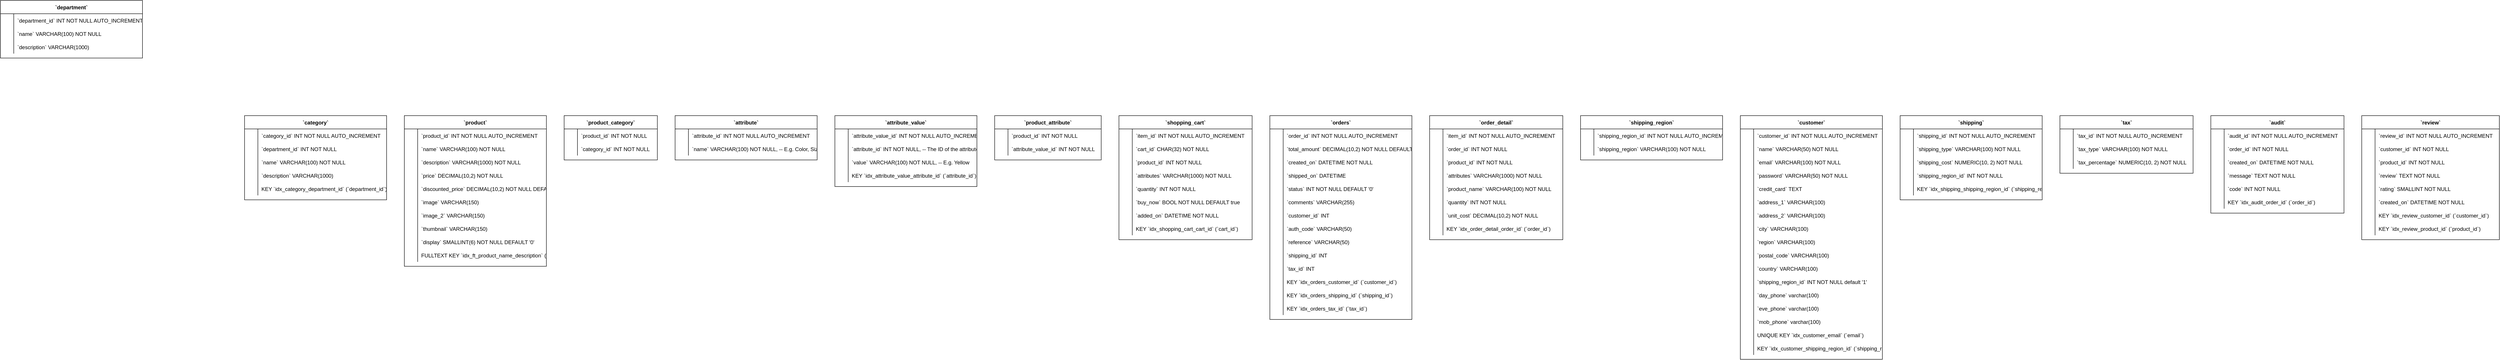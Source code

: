 <mxfile version="15.3.1" type="github">
  <diagram id="b7NoC4qPFTED5ztfy3Dc" name="Page-1">
    <mxGraphModel dx="3571" dy="1674" grid="1" gridSize="10" guides="1" tooltips="1" connect="1" arrows="1" fold="1" page="1" pageScale="1" pageWidth="850" pageHeight="1100" math="0" shadow="0">
      <root>
        <mxCell id="0" />
        <mxCell id="1" parent="0" />
        <mxCell id="BNK0gFv_1TiW4DFUyplU-1" value="`department`" style="shape=table;startSize=30;container=1;collapsible=1;childLayout=tableLayout;fixedRows=1;rowLines=0;fontStyle=1;align=center;resizeLast=1;" vertex="1" parent="1">
          <mxGeometry x="-2490" y="-280" width="320" height="130" as="geometry" />
        </mxCell>
        <mxCell id="BNK0gFv_1TiW4DFUyplU-2" value="" style="shape=partialRectangle;collapsible=0;dropTarget=0;pointerEvents=0;fillColor=none;points=[[0,0.5],[1,0.5]];portConstraint=eastwest;top=0;left=0;right=0;bottom=0;" vertex="1" parent="BNK0gFv_1TiW4DFUyplU-1">
          <mxGeometry y="30" width="320" height="30" as="geometry" />
        </mxCell>
        <mxCell id="BNK0gFv_1TiW4DFUyplU-3" value="" style="shape=partialRectangle;overflow=hidden;connectable=0;fillColor=none;top=0;left=0;bottom=0;right=0;" vertex="1" parent="BNK0gFv_1TiW4DFUyplU-2">
          <mxGeometry width="30" height="30" as="geometry">
            <mxRectangle width="30" height="30" as="alternateBounds" />
          </mxGeometry>
        </mxCell>
        <mxCell id="BNK0gFv_1TiW4DFUyplU-4" value="`department_id` INT            NOT NULL  AUTO_INCREMENT" style="shape=partialRectangle;overflow=hidden;connectable=0;fillColor=none;top=0;left=0;bottom=0;right=0;align=left;spacingLeft=6;" vertex="1" parent="BNK0gFv_1TiW4DFUyplU-2">
          <mxGeometry x="30" width="290" height="30" as="geometry">
            <mxRectangle width="290" height="30" as="alternateBounds" />
          </mxGeometry>
        </mxCell>
        <mxCell id="BNK0gFv_1TiW4DFUyplU-5" value="" style="shape=partialRectangle;collapsible=0;dropTarget=0;pointerEvents=0;fillColor=none;points=[[0,0.5],[1,0.5]];portConstraint=eastwest;top=0;left=0;right=0;bottom=0;" vertex="1" parent="BNK0gFv_1TiW4DFUyplU-1">
          <mxGeometry y="60" width="320" height="30" as="geometry" />
        </mxCell>
        <mxCell id="BNK0gFv_1TiW4DFUyplU-6" value="" style="shape=partialRectangle;overflow=hidden;connectable=0;fillColor=none;top=0;left=0;bottom=0;right=0;" vertex="1" parent="BNK0gFv_1TiW4DFUyplU-5">
          <mxGeometry width="30" height="30" as="geometry">
            <mxRectangle width="30" height="30" as="alternateBounds" />
          </mxGeometry>
        </mxCell>
        <mxCell id="BNK0gFv_1TiW4DFUyplU-7" value="`name`          VARCHAR(100)   NOT NULL" style="shape=partialRectangle;overflow=hidden;connectable=0;fillColor=none;top=0;left=0;bottom=0;right=0;align=left;spacingLeft=6;" vertex="1" parent="BNK0gFv_1TiW4DFUyplU-5">
          <mxGeometry x="30" width="290" height="30" as="geometry">
            <mxRectangle width="290" height="30" as="alternateBounds" />
          </mxGeometry>
        </mxCell>
        <mxCell id="BNK0gFv_1TiW4DFUyplU-8" value="" style="shape=partialRectangle;collapsible=0;dropTarget=0;pointerEvents=0;fillColor=none;points=[[0,0.5],[1,0.5]];portConstraint=eastwest;top=0;left=0;right=0;bottom=0;" vertex="1" parent="BNK0gFv_1TiW4DFUyplU-1">
          <mxGeometry y="90" width="320" height="30" as="geometry" />
        </mxCell>
        <mxCell id="BNK0gFv_1TiW4DFUyplU-9" value="" style="shape=partialRectangle;overflow=hidden;connectable=0;fillColor=none;top=0;left=0;bottom=0;right=0;" vertex="1" parent="BNK0gFv_1TiW4DFUyplU-8">
          <mxGeometry width="30" height="30" as="geometry">
            <mxRectangle width="30" height="30" as="alternateBounds" />
          </mxGeometry>
        </mxCell>
        <mxCell id="BNK0gFv_1TiW4DFUyplU-10" value="`description`   VARCHAR(1000)" style="shape=partialRectangle;overflow=hidden;connectable=0;fillColor=none;top=0;left=0;bottom=0;right=0;align=left;spacingLeft=6;" vertex="1" parent="BNK0gFv_1TiW4DFUyplU-8">
          <mxGeometry x="30" width="290" height="30" as="geometry">
            <mxRectangle width="290" height="30" as="alternateBounds" />
          </mxGeometry>
        </mxCell>
        <mxCell id="BNK0gFv_1TiW4DFUyplU-11" value="`category`" style="shape=table;startSize=30;container=1;collapsible=1;childLayout=tableLayout;fixedRows=1;rowLines=0;fontStyle=1;align=center;resizeLast=1;" vertex="1" parent="1">
          <mxGeometry x="-1940" y="-20" width="320" height="190" as="geometry" />
        </mxCell>
        <mxCell id="BNK0gFv_1TiW4DFUyplU-12" value="" style="shape=partialRectangle;collapsible=0;dropTarget=0;pointerEvents=0;fillColor=none;points=[[0,0.5],[1,0.5]];portConstraint=eastwest;top=0;left=0;right=0;bottom=0;" vertex="1" parent="BNK0gFv_1TiW4DFUyplU-11">
          <mxGeometry y="30" width="320" height="30" as="geometry" />
        </mxCell>
        <mxCell id="BNK0gFv_1TiW4DFUyplU-13" value="" style="shape=partialRectangle;overflow=hidden;connectable=0;fillColor=none;top=0;left=0;bottom=0;right=0;" vertex="1" parent="BNK0gFv_1TiW4DFUyplU-12">
          <mxGeometry width="30" height="30" as="geometry">
            <mxRectangle width="30" height="30" as="alternateBounds" />
          </mxGeometry>
        </mxCell>
        <mxCell id="BNK0gFv_1TiW4DFUyplU-14" value="`category_id`   INT            NOT NULL  AUTO_INCREMENT" style="shape=partialRectangle;overflow=hidden;connectable=0;fillColor=none;top=0;left=0;bottom=0;right=0;align=left;spacingLeft=6;" vertex="1" parent="BNK0gFv_1TiW4DFUyplU-12">
          <mxGeometry x="30" width="290" height="30" as="geometry">
            <mxRectangle width="290" height="30" as="alternateBounds" />
          </mxGeometry>
        </mxCell>
        <mxCell id="BNK0gFv_1TiW4DFUyplU-15" value="" style="shape=partialRectangle;collapsible=0;dropTarget=0;pointerEvents=0;fillColor=none;points=[[0,0.5],[1,0.5]];portConstraint=eastwest;top=0;left=0;right=0;bottom=0;" vertex="1" parent="BNK0gFv_1TiW4DFUyplU-11">
          <mxGeometry y="60" width="320" height="30" as="geometry" />
        </mxCell>
        <mxCell id="BNK0gFv_1TiW4DFUyplU-16" value="" style="shape=partialRectangle;overflow=hidden;connectable=0;fillColor=none;top=0;left=0;bottom=0;right=0;" vertex="1" parent="BNK0gFv_1TiW4DFUyplU-15">
          <mxGeometry width="30" height="30" as="geometry">
            <mxRectangle width="30" height="30" as="alternateBounds" />
          </mxGeometry>
        </mxCell>
        <mxCell id="BNK0gFv_1TiW4DFUyplU-17" value="`department_id` INT            NOT NULL" style="shape=partialRectangle;overflow=hidden;connectable=0;fillColor=none;top=0;left=0;bottom=0;right=0;align=left;spacingLeft=6;" vertex="1" parent="BNK0gFv_1TiW4DFUyplU-15">
          <mxGeometry x="30" width="290" height="30" as="geometry">
            <mxRectangle width="290" height="30" as="alternateBounds" />
          </mxGeometry>
        </mxCell>
        <mxCell id="BNK0gFv_1TiW4DFUyplU-18" value="" style="shape=partialRectangle;collapsible=0;dropTarget=0;pointerEvents=0;fillColor=none;points=[[0,0.5],[1,0.5]];portConstraint=eastwest;top=0;left=0;right=0;bottom=0;" vertex="1" parent="BNK0gFv_1TiW4DFUyplU-11">
          <mxGeometry y="90" width="320" height="30" as="geometry" />
        </mxCell>
        <mxCell id="BNK0gFv_1TiW4DFUyplU-19" value="" style="shape=partialRectangle;overflow=hidden;connectable=0;fillColor=none;top=0;left=0;bottom=0;right=0;" vertex="1" parent="BNK0gFv_1TiW4DFUyplU-18">
          <mxGeometry width="30" height="30" as="geometry">
            <mxRectangle width="30" height="30" as="alternateBounds" />
          </mxGeometry>
        </mxCell>
        <mxCell id="BNK0gFv_1TiW4DFUyplU-20" value="`name`          VARCHAR(100)   NOT NULL" style="shape=partialRectangle;overflow=hidden;connectable=0;fillColor=none;top=0;left=0;bottom=0;right=0;align=left;spacingLeft=6;" vertex="1" parent="BNK0gFv_1TiW4DFUyplU-18">
          <mxGeometry x="30" width="290" height="30" as="geometry">
            <mxRectangle width="290" height="30" as="alternateBounds" />
          </mxGeometry>
        </mxCell>
        <mxCell id="BNK0gFv_1TiW4DFUyplU-21" value="" style="shape=partialRectangle;collapsible=0;dropTarget=0;pointerEvents=0;fillColor=none;points=[[0,0.5],[1,0.5]];portConstraint=eastwest;top=0;left=0;right=0;bottom=0;" vertex="1" parent="BNK0gFv_1TiW4DFUyplU-11">
          <mxGeometry y="120" width="320" height="30" as="geometry" />
        </mxCell>
        <mxCell id="BNK0gFv_1TiW4DFUyplU-22" value="" style="shape=partialRectangle;overflow=hidden;connectable=0;fillColor=none;top=0;left=0;bottom=0;right=0;" vertex="1" parent="BNK0gFv_1TiW4DFUyplU-21">
          <mxGeometry width="30" height="30" as="geometry">
            <mxRectangle width="30" height="30" as="alternateBounds" />
          </mxGeometry>
        </mxCell>
        <mxCell id="BNK0gFv_1TiW4DFUyplU-23" value="`description`   VARCHAR(1000)" style="shape=partialRectangle;overflow=hidden;connectable=0;fillColor=none;top=0;left=0;bottom=0;right=0;align=left;spacingLeft=6;" vertex="1" parent="BNK0gFv_1TiW4DFUyplU-21">
          <mxGeometry x="30" width="290" height="30" as="geometry">
            <mxRectangle width="290" height="30" as="alternateBounds" />
          </mxGeometry>
        </mxCell>
        <mxCell id="BNK0gFv_1TiW4DFUyplU-24" value="" style="shape=partialRectangle;collapsible=0;dropTarget=0;pointerEvents=0;fillColor=none;points=[[0,0.5],[1,0.5]];portConstraint=eastwest;top=0;left=0;right=0;bottom=0;" vertex="1" parent="BNK0gFv_1TiW4DFUyplU-11">
          <mxGeometry y="150" width="320" height="30" as="geometry" />
        </mxCell>
        <mxCell id="BNK0gFv_1TiW4DFUyplU-25" value="" style="shape=partialRectangle;overflow=hidden;connectable=0;fillColor=none;top=0;left=0;bottom=0;right=0;" vertex="1" parent="BNK0gFv_1TiW4DFUyplU-24">
          <mxGeometry width="30" height="30" as="geometry">
            <mxRectangle width="30" height="30" as="alternateBounds" />
          </mxGeometry>
        </mxCell>
        <mxCell id="BNK0gFv_1TiW4DFUyplU-26" value="KEY `idx_category_department_id` (`department_id`)" style="shape=partialRectangle;overflow=hidden;connectable=0;fillColor=none;top=0;left=0;bottom=0;right=0;align=left;spacingLeft=6;" vertex="1" parent="BNK0gFv_1TiW4DFUyplU-24">
          <mxGeometry x="30" width="290" height="30" as="geometry">
            <mxRectangle width="290" height="30" as="alternateBounds" />
          </mxGeometry>
        </mxCell>
        <mxCell id="BNK0gFv_1TiW4DFUyplU-27" value="`product`" style="shape=table;startSize=30;container=1;collapsible=1;childLayout=tableLayout;fixedRows=1;rowLines=0;fontStyle=1;align=center;resizeLast=1;" vertex="1" parent="1">
          <mxGeometry x="-1580" y="-20" width="320" height="340" as="geometry" />
        </mxCell>
        <mxCell id="BNK0gFv_1TiW4DFUyplU-28" value="" style="shape=partialRectangle;collapsible=0;dropTarget=0;pointerEvents=0;fillColor=none;points=[[0,0.5],[1,0.5]];portConstraint=eastwest;top=0;left=0;right=0;bottom=0;" vertex="1" parent="BNK0gFv_1TiW4DFUyplU-27">
          <mxGeometry y="30" width="320" height="30" as="geometry" />
        </mxCell>
        <mxCell id="BNK0gFv_1TiW4DFUyplU-29" value="" style="shape=partialRectangle;overflow=hidden;connectable=0;fillColor=none;top=0;left=0;bottom=0;right=0;" vertex="1" parent="BNK0gFv_1TiW4DFUyplU-28">
          <mxGeometry width="30" height="30" as="geometry">
            <mxRectangle width="30" height="30" as="alternateBounds" />
          </mxGeometry>
        </mxCell>
        <mxCell id="BNK0gFv_1TiW4DFUyplU-30" value="`product_id`       INT           NOT NULL  AUTO_INCREMENT" style="shape=partialRectangle;overflow=hidden;connectable=0;fillColor=none;top=0;left=0;bottom=0;right=0;align=left;spacingLeft=6;" vertex="1" parent="BNK0gFv_1TiW4DFUyplU-28">
          <mxGeometry x="30" width="290" height="30" as="geometry">
            <mxRectangle width="290" height="30" as="alternateBounds" />
          </mxGeometry>
        </mxCell>
        <mxCell id="BNK0gFv_1TiW4DFUyplU-31" value="" style="shape=partialRectangle;collapsible=0;dropTarget=0;pointerEvents=0;fillColor=none;points=[[0,0.5],[1,0.5]];portConstraint=eastwest;top=0;left=0;right=0;bottom=0;" vertex="1" parent="BNK0gFv_1TiW4DFUyplU-27">
          <mxGeometry y="60" width="320" height="30" as="geometry" />
        </mxCell>
        <mxCell id="BNK0gFv_1TiW4DFUyplU-32" value="" style="shape=partialRectangle;overflow=hidden;connectable=0;fillColor=none;top=0;left=0;bottom=0;right=0;" vertex="1" parent="BNK0gFv_1TiW4DFUyplU-31">
          <mxGeometry width="30" height="30" as="geometry">
            <mxRectangle width="30" height="30" as="alternateBounds" />
          </mxGeometry>
        </mxCell>
        <mxCell id="BNK0gFv_1TiW4DFUyplU-33" value="`name`             VARCHAR(100)  NOT NULL" style="shape=partialRectangle;overflow=hidden;connectable=0;fillColor=none;top=0;left=0;bottom=0;right=0;align=left;spacingLeft=6;" vertex="1" parent="BNK0gFv_1TiW4DFUyplU-31">
          <mxGeometry x="30" width="290" height="30" as="geometry">
            <mxRectangle width="290" height="30" as="alternateBounds" />
          </mxGeometry>
        </mxCell>
        <mxCell id="BNK0gFv_1TiW4DFUyplU-34" value="" style="shape=partialRectangle;collapsible=0;dropTarget=0;pointerEvents=0;fillColor=none;points=[[0,0.5],[1,0.5]];portConstraint=eastwest;top=0;left=0;right=0;bottom=0;" vertex="1" parent="BNK0gFv_1TiW4DFUyplU-27">
          <mxGeometry y="90" width="320" height="30" as="geometry" />
        </mxCell>
        <mxCell id="BNK0gFv_1TiW4DFUyplU-35" value="" style="shape=partialRectangle;overflow=hidden;connectable=0;fillColor=none;top=0;left=0;bottom=0;right=0;" vertex="1" parent="BNK0gFv_1TiW4DFUyplU-34">
          <mxGeometry width="30" height="30" as="geometry">
            <mxRectangle width="30" height="30" as="alternateBounds" />
          </mxGeometry>
        </mxCell>
        <mxCell id="BNK0gFv_1TiW4DFUyplU-36" value="`description`      VARCHAR(1000) NOT NULL" style="shape=partialRectangle;overflow=hidden;connectable=0;fillColor=none;top=0;left=0;bottom=0;right=0;align=left;spacingLeft=6;" vertex="1" parent="BNK0gFv_1TiW4DFUyplU-34">
          <mxGeometry x="30" width="290" height="30" as="geometry">
            <mxRectangle width="290" height="30" as="alternateBounds" />
          </mxGeometry>
        </mxCell>
        <mxCell id="BNK0gFv_1TiW4DFUyplU-37" value="" style="shape=partialRectangle;collapsible=0;dropTarget=0;pointerEvents=0;fillColor=none;points=[[0,0.5],[1,0.5]];portConstraint=eastwest;top=0;left=0;right=0;bottom=0;" vertex="1" parent="BNK0gFv_1TiW4DFUyplU-27">
          <mxGeometry y="120" width="320" height="30" as="geometry" />
        </mxCell>
        <mxCell id="BNK0gFv_1TiW4DFUyplU-38" value="" style="shape=partialRectangle;overflow=hidden;connectable=0;fillColor=none;top=0;left=0;bottom=0;right=0;" vertex="1" parent="BNK0gFv_1TiW4DFUyplU-37">
          <mxGeometry width="30" height="30" as="geometry">
            <mxRectangle width="30" height="30" as="alternateBounds" />
          </mxGeometry>
        </mxCell>
        <mxCell id="BNK0gFv_1TiW4DFUyplU-39" value="`price`            DECIMAL(10,2) NOT NULL" style="shape=partialRectangle;overflow=hidden;connectable=0;fillColor=none;top=0;left=0;bottom=0;right=0;align=left;spacingLeft=6;" vertex="1" parent="BNK0gFv_1TiW4DFUyplU-37">
          <mxGeometry x="30" width="290" height="30" as="geometry">
            <mxRectangle width="290" height="30" as="alternateBounds" />
          </mxGeometry>
        </mxCell>
        <mxCell id="BNK0gFv_1TiW4DFUyplU-40" value="" style="shape=partialRectangle;collapsible=0;dropTarget=0;pointerEvents=0;fillColor=none;points=[[0,0.5],[1,0.5]];portConstraint=eastwest;top=0;left=0;right=0;bottom=0;" vertex="1" parent="BNK0gFv_1TiW4DFUyplU-27">
          <mxGeometry y="150" width="320" height="30" as="geometry" />
        </mxCell>
        <mxCell id="BNK0gFv_1TiW4DFUyplU-41" value="" style="shape=partialRectangle;overflow=hidden;connectable=0;fillColor=none;top=0;left=0;bottom=0;right=0;" vertex="1" parent="BNK0gFv_1TiW4DFUyplU-40">
          <mxGeometry width="30" height="30" as="geometry">
            <mxRectangle width="30" height="30" as="alternateBounds" />
          </mxGeometry>
        </mxCell>
        <mxCell id="BNK0gFv_1TiW4DFUyplU-42" value="`discounted_price` DECIMAL(10,2) NOT NULL  DEFAULT &#39;0.00&#39;" style="shape=partialRectangle;overflow=hidden;connectable=0;fillColor=none;top=0;left=0;bottom=0;right=0;align=left;spacingLeft=6;" vertex="1" parent="BNK0gFv_1TiW4DFUyplU-40">
          <mxGeometry x="30" width="290" height="30" as="geometry">
            <mxRectangle width="290" height="30" as="alternateBounds" />
          </mxGeometry>
        </mxCell>
        <mxCell id="BNK0gFv_1TiW4DFUyplU-43" value="" style="shape=partialRectangle;collapsible=0;dropTarget=0;pointerEvents=0;fillColor=none;points=[[0,0.5],[1,0.5]];portConstraint=eastwest;top=0;left=0;right=0;bottom=0;" vertex="1" parent="BNK0gFv_1TiW4DFUyplU-27">
          <mxGeometry y="180" width="320" height="30" as="geometry" />
        </mxCell>
        <mxCell id="BNK0gFv_1TiW4DFUyplU-44" value="" style="shape=partialRectangle;overflow=hidden;connectable=0;fillColor=none;top=0;left=0;bottom=0;right=0;" vertex="1" parent="BNK0gFv_1TiW4DFUyplU-43">
          <mxGeometry width="30" height="30" as="geometry">
            <mxRectangle width="30" height="30" as="alternateBounds" />
          </mxGeometry>
        </mxCell>
        <mxCell id="BNK0gFv_1TiW4DFUyplU-45" value="`image`            VARCHAR(150)" style="shape=partialRectangle;overflow=hidden;connectable=0;fillColor=none;top=0;left=0;bottom=0;right=0;align=left;spacingLeft=6;" vertex="1" parent="BNK0gFv_1TiW4DFUyplU-43">
          <mxGeometry x="30" width="290" height="30" as="geometry">
            <mxRectangle width="290" height="30" as="alternateBounds" />
          </mxGeometry>
        </mxCell>
        <mxCell id="BNK0gFv_1TiW4DFUyplU-46" value="" style="shape=partialRectangle;collapsible=0;dropTarget=0;pointerEvents=0;fillColor=none;points=[[0,0.5],[1,0.5]];portConstraint=eastwest;top=0;left=0;right=0;bottom=0;" vertex="1" parent="BNK0gFv_1TiW4DFUyplU-27">
          <mxGeometry y="210" width="320" height="30" as="geometry" />
        </mxCell>
        <mxCell id="BNK0gFv_1TiW4DFUyplU-47" value="" style="shape=partialRectangle;overflow=hidden;connectable=0;fillColor=none;top=0;left=0;bottom=0;right=0;" vertex="1" parent="BNK0gFv_1TiW4DFUyplU-46">
          <mxGeometry width="30" height="30" as="geometry">
            <mxRectangle width="30" height="30" as="alternateBounds" />
          </mxGeometry>
        </mxCell>
        <mxCell id="BNK0gFv_1TiW4DFUyplU-48" value="`image_2`          VARCHAR(150)" style="shape=partialRectangle;overflow=hidden;connectable=0;fillColor=none;top=0;left=0;bottom=0;right=0;align=left;spacingLeft=6;" vertex="1" parent="BNK0gFv_1TiW4DFUyplU-46">
          <mxGeometry x="30" width="290" height="30" as="geometry">
            <mxRectangle width="290" height="30" as="alternateBounds" />
          </mxGeometry>
        </mxCell>
        <mxCell id="BNK0gFv_1TiW4DFUyplU-49" value="" style="shape=partialRectangle;collapsible=0;dropTarget=0;pointerEvents=0;fillColor=none;points=[[0,0.5],[1,0.5]];portConstraint=eastwest;top=0;left=0;right=0;bottom=0;" vertex="1" parent="BNK0gFv_1TiW4DFUyplU-27">
          <mxGeometry y="240" width="320" height="30" as="geometry" />
        </mxCell>
        <mxCell id="BNK0gFv_1TiW4DFUyplU-50" value="" style="shape=partialRectangle;overflow=hidden;connectable=0;fillColor=none;top=0;left=0;bottom=0;right=0;" vertex="1" parent="BNK0gFv_1TiW4DFUyplU-49">
          <mxGeometry width="30" height="30" as="geometry">
            <mxRectangle width="30" height="30" as="alternateBounds" />
          </mxGeometry>
        </mxCell>
        <mxCell id="BNK0gFv_1TiW4DFUyplU-51" value="`thumbnail`        VARCHAR(150)" style="shape=partialRectangle;overflow=hidden;connectable=0;fillColor=none;top=0;left=0;bottom=0;right=0;align=left;spacingLeft=6;" vertex="1" parent="BNK0gFv_1TiW4DFUyplU-49">
          <mxGeometry x="30" width="290" height="30" as="geometry">
            <mxRectangle width="290" height="30" as="alternateBounds" />
          </mxGeometry>
        </mxCell>
        <mxCell id="BNK0gFv_1TiW4DFUyplU-52" value="" style="shape=partialRectangle;collapsible=0;dropTarget=0;pointerEvents=0;fillColor=none;points=[[0,0.5],[1,0.5]];portConstraint=eastwest;top=0;left=0;right=0;bottom=0;" vertex="1" parent="BNK0gFv_1TiW4DFUyplU-27">
          <mxGeometry y="270" width="320" height="30" as="geometry" />
        </mxCell>
        <mxCell id="BNK0gFv_1TiW4DFUyplU-53" value="" style="shape=partialRectangle;overflow=hidden;connectable=0;fillColor=none;top=0;left=0;bottom=0;right=0;" vertex="1" parent="BNK0gFv_1TiW4DFUyplU-52">
          <mxGeometry width="30" height="30" as="geometry">
            <mxRectangle width="30" height="30" as="alternateBounds" />
          </mxGeometry>
        </mxCell>
        <mxCell id="BNK0gFv_1TiW4DFUyplU-54" value="`display`          SMALLINT(6)   NOT NULL  DEFAULT &#39;0&#39;" style="shape=partialRectangle;overflow=hidden;connectable=0;fillColor=none;top=0;left=0;bottom=0;right=0;align=left;spacingLeft=6;" vertex="1" parent="BNK0gFv_1TiW4DFUyplU-52">
          <mxGeometry x="30" width="290" height="30" as="geometry">
            <mxRectangle width="290" height="30" as="alternateBounds" />
          </mxGeometry>
        </mxCell>
        <mxCell id="BNK0gFv_1TiW4DFUyplU-55" value="" style="shape=partialRectangle;collapsible=0;dropTarget=0;pointerEvents=0;fillColor=none;points=[[0,0.5],[1,0.5]];portConstraint=eastwest;top=0;left=0;right=0;bottom=0;" vertex="1" parent="BNK0gFv_1TiW4DFUyplU-27">
          <mxGeometry y="300" width="320" height="30" as="geometry" />
        </mxCell>
        <mxCell id="BNK0gFv_1TiW4DFUyplU-56" value="" style="shape=partialRectangle;overflow=hidden;connectable=0;fillColor=none;top=0;left=0;bottom=0;right=0;" vertex="1" parent="BNK0gFv_1TiW4DFUyplU-55">
          <mxGeometry width="30" height="30" as="geometry">
            <mxRectangle width="30" height="30" as="alternateBounds" />
          </mxGeometry>
        </mxCell>
        <mxCell id="BNK0gFv_1TiW4DFUyplU-57" value="FULLTEXT KEY `idx_ft_product_name_description` (`name`, `description`)" style="shape=partialRectangle;overflow=hidden;connectable=0;fillColor=none;top=0;left=0;bottom=0;right=0;align=left;spacingLeft=6;" vertex="1" parent="BNK0gFv_1TiW4DFUyplU-55">
          <mxGeometry x="30" width="290" height="30" as="geometry">
            <mxRectangle width="290" height="30" as="alternateBounds" />
          </mxGeometry>
        </mxCell>
        <mxCell id="BNK0gFv_1TiW4DFUyplU-58" value="`product_category`" style="shape=table;startSize=30;container=1;collapsible=1;childLayout=tableLayout;fixedRows=1;rowLines=0;fontStyle=1;align=center;resizeLast=1;" vertex="1" parent="1">
          <mxGeometry x="-1220" y="-20" width="210" height="100" as="geometry" />
        </mxCell>
        <mxCell id="BNK0gFv_1TiW4DFUyplU-59" value="" style="shape=partialRectangle;collapsible=0;dropTarget=0;pointerEvents=0;fillColor=none;points=[[0,0.5],[1,0.5]];portConstraint=eastwest;top=0;left=0;right=0;bottom=0;" vertex="1" parent="BNK0gFv_1TiW4DFUyplU-58">
          <mxGeometry y="30" width="210" height="30" as="geometry" />
        </mxCell>
        <mxCell id="BNK0gFv_1TiW4DFUyplU-60" value="" style="shape=partialRectangle;overflow=hidden;connectable=0;fillColor=none;top=0;left=0;bottom=0;right=0;" vertex="1" parent="BNK0gFv_1TiW4DFUyplU-59">
          <mxGeometry width="30" height="30" as="geometry">
            <mxRectangle width="30" height="30" as="alternateBounds" />
          </mxGeometry>
        </mxCell>
        <mxCell id="BNK0gFv_1TiW4DFUyplU-61" value="`product_id`  INT NOT NULL" style="shape=partialRectangle;overflow=hidden;connectable=0;fillColor=none;top=0;left=0;bottom=0;right=0;align=left;spacingLeft=6;" vertex="1" parent="BNK0gFv_1TiW4DFUyplU-59">
          <mxGeometry x="30" width="180" height="30" as="geometry">
            <mxRectangle width="180" height="30" as="alternateBounds" />
          </mxGeometry>
        </mxCell>
        <mxCell id="BNK0gFv_1TiW4DFUyplU-62" value="" style="shape=partialRectangle;collapsible=0;dropTarget=0;pointerEvents=0;fillColor=none;points=[[0,0.5],[1,0.5]];portConstraint=eastwest;top=0;left=0;right=0;bottom=0;" vertex="1" parent="BNK0gFv_1TiW4DFUyplU-58">
          <mxGeometry y="60" width="210" height="30" as="geometry" />
        </mxCell>
        <mxCell id="BNK0gFv_1TiW4DFUyplU-63" value="" style="shape=partialRectangle;overflow=hidden;connectable=0;fillColor=none;top=0;left=0;bottom=0;right=0;" vertex="1" parent="BNK0gFv_1TiW4DFUyplU-62">
          <mxGeometry width="30" height="30" as="geometry">
            <mxRectangle width="30" height="30" as="alternateBounds" />
          </mxGeometry>
        </mxCell>
        <mxCell id="BNK0gFv_1TiW4DFUyplU-64" value="`category_id` INT NOT NULL" style="shape=partialRectangle;overflow=hidden;connectable=0;fillColor=none;top=0;left=0;bottom=0;right=0;align=left;spacingLeft=6;" vertex="1" parent="BNK0gFv_1TiW4DFUyplU-62">
          <mxGeometry x="30" width="180" height="30" as="geometry">
            <mxRectangle width="180" height="30" as="alternateBounds" />
          </mxGeometry>
        </mxCell>
        <mxCell id="BNK0gFv_1TiW4DFUyplU-65" value="`attribute`" style="shape=table;startSize=30;container=1;collapsible=1;childLayout=tableLayout;fixedRows=1;rowLines=0;fontStyle=1;align=center;resizeLast=1;" vertex="1" parent="1">
          <mxGeometry x="-970" y="-20" width="320" height="100" as="geometry" />
        </mxCell>
        <mxCell id="BNK0gFv_1TiW4DFUyplU-66" value="" style="shape=partialRectangle;collapsible=0;dropTarget=0;pointerEvents=0;fillColor=none;points=[[0,0.5],[1,0.5]];portConstraint=eastwest;top=0;left=0;right=0;bottom=0;" vertex="1" parent="BNK0gFv_1TiW4DFUyplU-65">
          <mxGeometry y="30" width="320" height="30" as="geometry" />
        </mxCell>
        <mxCell id="BNK0gFv_1TiW4DFUyplU-67" value="" style="shape=partialRectangle;overflow=hidden;connectable=0;fillColor=none;top=0;left=0;bottom=0;right=0;" vertex="1" parent="BNK0gFv_1TiW4DFUyplU-66">
          <mxGeometry width="30" height="30" as="geometry">
            <mxRectangle width="30" height="30" as="alternateBounds" />
          </mxGeometry>
        </mxCell>
        <mxCell id="BNK0gFv_1TiW4DFUyplU-68" value="`attribute_id` INT          NOT NULL  AUTO_INCREMENT" style="shape=partialRectangle;overflow=hidden;connectable=0;fillColor=none;top=0;left=0;bottom=0;right=0;align=left;spacingLeft=6;" vertex="1" parent="BNK0gFv_1TiW4DFUyplU-66">
          <mxGeometry x="30" width="290" height="30" as="geometry">
            <mxRectangle width="290" height="30" as="alternateBounds" />
          </mxGeometry>
        </mxCell>
        <mxCell id="BNK0gFv_1TiW4DFUyplU-69" value="" style="shape=partialRectangle;collapsible=0;dropTarget=0;pointerEvents=0;fillColor=none;points=[[0,0.5],[1,0.5]];portConstraint=eastwest;top=0;left=0;right=0;bottom=0;" vertex="1" parent="BNK0gFv_1TiW4DFUyplU-65">
          <mxGeometry y="60" width="320" height="30" as="geometry" />
        </mxCell>
        <mxCell id="BNK0gFv_1TiW4DFUyplU-70" value="" style="shape=partialRectangle;overflow=hidden;connectable=0;fillColor=none;top=0;left=0;bottom=0;right=0;" vertex="1" parent="BNK0gFv_1TiW4DFUyplU-69">
          <mxGeometry width="30" height="30" as="geometry">
            <mxRectangle width="30" height="30" as="alternateBounds" />
          </mxGeometry>
        </mxCell>
        <mxCell id="BNK0gFv_1TiW4DFUyplU-71" value="`name`         VARCHAR(100) NOT NULL, -- E.g. Color, Size" style="shape=partialRectangle;overflow=hidden;connectable=0;fillColor=none;top=0;left=0;bottom=0;right=0;align=left;spacingLeft=6;" vertex="1" parent="BNK0gFv_1TiW4DFUyplU-69">
          <mxGeometry x="30" width="290" height="30" as="geometry">
            <mxRectangle width="290" height="30" as="alternateBounds" />
          </mxGeometry>
        </mxCell>
        <mxCell id="BNK0gFv_1TiW4DFUyplU-72" value="`attribute_value`" style="shape=table;startSize=30;container=1;collapsible=1;childLayout=tableLayout;fixedRows=1;rowLines=0;fontStyle=1;align=center;resizeLast=1;" vertex="1" parent="1">
          <mxGeometry x="-610" y="-20" width="320" height="160" as="geometry" />
        </mxCell>
        <mxCell id="BNK0gFv_1TiW4DFUyplU-73" value="" style="shape=partialRectangle;collapsible=0;dropTarget=0;pointerEvents=0;fillColor=none;points=[[0,0.5],[1,0.5]];portConstraint=eastwest;top=0;left=0;right=0;bottom=0;" vertex="1" parent="BNK0gFv_1TiW4DFUyplU-72">
          <mxGeometry y="30" width="320" height="30" as="geometry" />
        </mxCell>
        <mxCell id="BNK0gFv_1TiW4DFUyplU-74" value="" style="shape=partialRectangle;overflow=hidden;connectable=0;fillColor=none;top=0;left=0;bottom=0;right=0;" vertex="1" parent="BNK0gFv_1TiW4DFUyplU-73">
          <mxGeometry width="30" height="30" as="geometry">
            <mxRectangle width="30" height="30" as="alternateBounds" />
          </mxGeometry>
        </mxCell>
        <mxCell id="BNK0gFv_1TiW4DFUyplU-75" value="`attribute_value_id` INT          NOT NULL  AUTO_INCREMENT" style="shape=partialRectangle;overflow=hidden;connectable=0;fillColor=none;top=0;left=0;bottom=0;right=0;align=left;spacingLeft=6;" vertex="1" parent="BNK0gFv_1TiW4DFUyplU-73">
          <mxGeometry x="30" width="290" height="30" as="geometry">
            <mxRectangle width="290" height="30" as="alternateBounds" />
          </mxGeometry>
        </mxCell>
        <mxCell id="BNK0gFv_1TiW4DFUyplU-76" value="" style="shape=partialRectangle;collapsible=0;dropTarget=0;pointerEvents=0;fillColor=none;points=[[0,0.5],[1,0.5]];portConstraint=eastwest;top=0;left=0;right=0;bottom=0;" vertex="1" parent="BNK0gFv_1TiW4DFUyplU-72">
          <mxGeometry y="60" width="320" height="30" as="geometry" />
        </mxCell>
        <mxCell id="BNK0gFv_1TiW4DFUyplU-77" value="" style="shape=partialRectangle;overflow=hidden;connectable=0;fillColor=none;top=0;left=0;bottom=0;right=0;" vertex="1" parent="BNK0gFv_1TiW4DFUyplU-76">
          <mxGeometry width="30" height="30" as="geometry">
            <mxRectangle width="30" height="30" as="alternateBounds" />
          </mxGeometry>
        </mxCell>
        <mxCell id="BNK0gFv_1TiW4DFUyplU-78" value="`attribute_id`       INT          NOT NULL, -- The ID of the attribute" style="shape=partialRectangle;overflow=hidden;connectable=0;fillColor=none;top=0;left=0;bottom=0;right=0;align=left;spacingLeft=6;" vertex="1" parent="BNK0gFv_1TiW4DFUyplU-76">
          <mxGeometry x="30" width="290" height="30" as="geometry">
            <mxRectangle width="290" height="30" as="alternateBounds" />
          </mxGeometry>
        </mxCell>
        <mxCell id="BNK0gFv_1TiW4DFUyplU-79" value="" style="shape=partialRectangle;collapsible=0;dropTarget=0;pointerEvents=0;fillColor=none;points=[[0,0.5],[1,0.5]];portConstraint=eastwest;top=0;left=0;right=0;bottom=0;" vertex="1" parent="BNK0gFv_1TiW4DFUyplU-72">
          <mxGeometry y="90" width="320" height="30" as="geometry" />
        </mxCell>
        <mxCell id="BNK0gFv_1TiW4DFUyplU-80" value="" style="shape=partialRectangle;overflow=hidden;connectable=0;fillColor=none;top=0;left=0;bottom=0;right=0;" vertex="1" parent="BNK0gFv_1TiW4DFUyplU-79">
          <mxGeometry width="30" height="30" as="geometry">
            <mxRectangle width="30" height="30" as="alternateBounds" />
          </mxGeometry>
        </mxCell>
        <mxCell id="BNK0gFv_1TiW4DFUyplU-81" value="`value`              VARCHAR(100) NOT NULL, -- E.g. Yellow" style="shape=partialRectangle;overflow=hidden;connectable=0;fillColor=none;top=0;left=0;bottom=0;right=0;align=left;spacingLeft=6;" vertex="1" parent="BNK0gFv_1TiW4DFUyplU-79">
          <mxGeometry x="30" width="290" height="30" as="geometry">
            <mxRectangle width="290" height="30" as="alternateBounds" />
          </mxGeometry>
        </mxCell>
        <mxCell id="BNK0gFv_1TiW4DFUyplU-82" value="" style="shape=partialRectangle;collapsible=0;dropTarget=0;pointerEvents=0;fillColor=none;points=[[0,0.5],[1,0.5]];portConstraint=eastwest;top=0;left=0;right=0;bottom=0;" vertex="1" parent="BNK0gFv_1TiW4DFUyplU-72">
          <mxGeometry y="120" width="320" height="30" as="geometry" />
        </mxCell>
        <mxCell id="BNK0gFv_1TiW4DFUyplU-83" value="" style="shape=partialRectangle;overflow=hidden;connectable=0;fillColor=none;top=0;left=0;bottom=0;right=0;" vertex="1" parent="BNK0gFv_1TiW4DFUyplU-82">
          <mxGeometry width="30" height="30" as="geometry">
            <mxRectangle width="30" height="30" as="alternateBounds" />
          </mxGeometry>
        </mxCell>
        <mxCell id="BNK0gFv_1TiW4DFUyplU-84" value="KEY `idx_attribute_value_attribute_id` (`attribute_id`)" style="shape=partialRectangle;overflow=hidden;connectable=0;fillColor=none;top=0;left=0;bottom=0;right=0;align=left;spacingLeft=6;" vertex="1" parent="BNK0gFv_1TiW4DFUyplU-82">
          <mxGeometry x="30" width="290" height="30" as="geometry">
            <mxRectangle width="290" height="30" as="alternateBounds" />
          </mxGeometry>
        </mxCell>
        <mxCell id="BNK0gFv_1TiW4DFUyplU-85" value="`product_attribute`" style="shape=table;startSize=30;container=1;collapsible=1;childLayout=tableLayout;fixedRows=1;rowLines=0;fontStyle=1;align=center;resizeLast=1;" vertex="1" parent="1">
          <mxGeometry x="-250" y="-20" width="240" height="100" as="geometry" />
        </mxCell>
        <mxCell id="BNK0gFv_1TiW4DFUyplU-86" value="" style="shape=partialRectangle;collapsible=0;dropTarget=0;pointerEvents=0;fillColor=none;points=[[0,0.5],[1,0.5]];portConstraint=eastwest;top=0;left=0;right=0;bottom=0;" vertex="1" parent="BNK0gFv_1TiW4DFUyplU-85">
          <mxGeometry y="30" width="240" height="30" as="geometry" />
        </mxCell>
        <mxCell id="BNK0gFv_1TiW4DFUyplU-87" value="" style="shape=partialRectangle;overflow=hidden;connectable=0;fillColor=none;top=0;left=0;bottom=0;right=0;" vertex="1" parent="BNK0gFv_1TiW4DFUyplU-86">
          <mxGeometry width="30" height="30" as="geometry">
            <mxRectangle width="30" height="30" as="alternateBounds" />
          </mxGeometry>
        </mxCell>
        <mxCell id="BNK0gFv_1TiW4DFUyplU-88" value="`product_id`         INT NOT NULL" style="shape=partialRectangle;overflow=hidden;connectable=0;fillColor=none;top=0;left=0;bottom=0;right=0;align=left;spacingLeft=6;" vertex="1" parent="BNK0gFv_1TiW4DFUyplU-86">
          <mxGeometry x="30" width="210" height="30" as="geometry">
            <mxRectangle width="210" height="30" as="alternateBounds" />
          </mxGeometry>
        </mxCell>
        <mxCell id="BNK0gFv_1TiW4DFUyplU-89" value="" style="shape=partialRectangle;collapsible=0;dropTarget=0;pointerEvents=0;fillColor=none;points=[[0,0.5],[1,0.5]];portConstraint=eastwest;top=0;left=0;right=0;bottom=0;" vertex="1" parent="BNK0gFv_1TiW4DFUyplU-85">
          <mxGeometry y="60" width="240" height="30" as="geometry" />
        </mxCell>
        <mxCell id="BNK0gFv_1TiW4DFUyplU-90" value="" style="shape=partialRectangle;overflow=hidden;connectable=0;fillColor=none;top=0;left=0;bottom=0;right=0;" vertex="1" parent="BNK0gFv_1TiW4DFUyplU-89">
          <mxGeometry width="30" height="30" as="geometry">
            <mxRectangle width="30" height="30" as="alternateBounds" />
          </mxGeometry>
        </mxCell>
        <mxCell id="BNK0gFv_1TiW4DFUyplU-91" value="`attribute_value_id` INT NOT NULL" style="shape=partialRectangle;overflow=hidden;connectable=0;fillColor=none;top=0;left=0;bottom=0;right=0;align=left;spacingLeft=6;" vertex="1" parent="BNK0gFv_1TiW4DFUyplU-89">
          <mxGeometry x="30" width="210" height="30" as="geometry">
            <mxRectangle width="210" height="30" as="alternateBounds" />
          </mxGeometry>
        </mxCell>
        <mxCell id="BNK0gFv_1TiW4DFUyplU-92" value="`shopping_cart`" style="shape=table;startSize=30;container=1;collapsible=1;childLayout=tableLayout;fixedRows=1;rowLines=0;fontStyle=1;align=center;resizeLast=1;" vertex="1" parent="1">
          <mxGeometry x="30" y="-20" width="300" height="280" as="geometry" />
        </mxCell>
        <mxCell id="BNK0gFv_1TiW4DFUyplU-93" value="" style="shape=partialRectangle;collapsible=0;dropTarget=0;pointerEvents=0;fillColor=none;points=[[0,0.5],[1,0.5]];portConstraint=eastwest;top=0;left=0;right=0;bottom=0;" vertex="1" parent="BNK0gFv_1TiW4DFUyplU-92">
          <mxGeometry y="30" width="300" height="30" as="geometry" />
        </mxCell>
        <mxCell id="BNK0gFv_1TiW4DFUyplU-94" value="" style="shape=partialRectangle;overflow=hidden;connectable=0;fillColor=none;top=0;left=0;bottom=0;right=0;" vertex="1" parent="BNK0gFv_1TiW4DFUyplU-93">
          <mxGeometry width="30" height="30" as="geometry">
            <mxRectangle width="30" height="30" as="alternateBounds" />
          </mxGeometry>
        </mxCell>
        <mxCell id="BNK0gFv_1TiW4DFUyplU-95" value="`item_id`     INT           NOT NULL  AUTO_INCREMENT" style="shape=partialRectangle;overflow=hidden;connectable=0;fillColor=none;top=0;left=0;bottom=0;right=0;align=left;spacingLeft=6;" vertex="1" parent="BNK0gFv_1TiW4DFUyplU-93">
          <mxGeometry x="30" width="270" height="30" as="geometry">
            <mxRectangle width="270" height="30" as="alternateBounds" />
          </mxGeometry>
        </mxCell>
        <mxCell id="BNK0gFv_1TiW4DFUyplU-96" value="" style="shape=partialRectangle;collapsible=0;dropTarget=0;pointerEvents=0;fillColor=none;points=[[0,0.5],[1,0.5]];portConstraint=eastwest;top=0;left=0;right=0;bottom=0;" vertex="1" parent="BNK0gFv_1TiW4DFUyplU-92">
          <mxGeometry y="60" width="300" height="30" as="geometry" />
        </mxCell>
        <mxCell id="BNK0gFv_1TiW4DFUyplU-97" value="" style="shape=partialRectangle;overflow=hidden;connectable=0;fillColor=none;top=0;left=0;bottom=0;right=0;" vertex="1" parent="BNK0gFv_1TiW4DFUyplU-96">
          <mxGeometry width="30" height="30" as="geometry">
            <mxRectangle width="30" height="30" as="alternateBounds" />
          </mxGeometry>
        </mxCell>
        <mxCell id="BNK0gFv_1TiW4DFUyplU-98" value="`cart_id`     CHAR(32)      NOT NULL" style="shape=partialRectangle;overflow=hidden;connectable=0;fillColor=none;top=0;left=0;bottom=0;right=0;align=left;spacingLeft=6;" vertex="1" parent="BNK0gFv_1TiW4DFUyplU-96">
          <mxGeometry x="30" width="270" height="30" as="geometry">
            <mxRectangle width="270" height="30" as="alternateBounds" />
          </mxGeometry>
        </mxCell>
        <mxCell id="BNK0gFv_1TiW4DFUyplU-99" value="" style="shape=partialRectangle;collapsible=0;dropTarget=0;pointerEvents=0;fillColor=none;points=[[0,0.5],[1,0.5]];portConstraint=eastwest;top=0;left=0;right=0;bottom=0;" vertex="1" parent="BNK0gFv_1TiW4DFUyplU-92">
          <mxGeometry y="90" width="300" height="30" as="geometry" />
        </mxCell>
        <mxCell id="BNK0gFv_1TiW4DFUyplU-100" value="" style="shape=partialRectangle;overflow=hidden;connectable=0;fillColor=none;top=0;left=0;bottom=0;right=0;" vertex="1" parent="BNK0gFv_1TiW4DFUyplU-99">
          <mxGeometry width="30" height="30" as="geometry">
            <mxRectangle width="30" height="30" as="alternateBounds" />
          </mxGeometry>
        </mxCell>
        <mxCell id="BNK0gFv_1TiW4DFUyplU-101" value="`product_id`  INT           NOT NULL" style="shape=partialRectangle;overflow=hidden;connectable=0;fillColor=none;top=0;left=0;bottom=0;right=0;align=left;spacingLeft=6;" vertex="1" parent="BNK0gFv_1TiW4DFUyplU-99">
          <mxGeometry x="30" width="270" height="30" as="geometry">
            <mxRectangle width="270" height="30" as="alternateBounds" />
          </mxGeometry>
        </mxCell>
        <mxCell id="BNK0gFv_1TiW4DFUyplU-102" value="" style="shape=partialRectangle;collapsible=0;dropTarget=0;pointerEvents=0;fillColor=none;points=[[0,0.5],[1,0.5]];portConstraint=eastwest;top=0;left=0;right=0;bottom=0;" vertex="1" parent="BNK0gFv_1TiW4DFUyplU-92">
          <mxGeometry y="120" width="300" height="30" as="geometry" />
        </mxCell>
        <mxCell id="BNK0gFv_1TiW4DFUyplU-103" value="" style="shape=partialRectangle;overflow=hidden;connectable=0;fillColor=none;top=0;left=0;bottom=0;right=0;" vertex="1" parent="BNK0gFv_1TiW4DFUyplU-102">
          <mxGeometry width="30" height="30" as="geometry">
            <mxRectangle width="30" height="30" as="alternateBounds" />
          </mxGeometry>
        </mxCell>
        <mxCell id="BNK0gFv_1TiW4DFUyplU-104" value="`attributes`  VARCHAR(1000) NOT NULL" style="shape=partialRectangle;overflow=hidden;connectable=0;fillColor=none;top=0;left=0;bottom=0;right=0;align=left;spacingLeft=6;" vertex="1" parent="BNK0gFv_1TiW4DFUyplU-102">
          <mxGeometry x="30" width="270" height="30" as="geometry">
            <mxRectangle width="270" height="30" as="alternateBounds" />
          </mxGeometry>
        </mxCell>
        <mxCell id="BNK0gFv_1TiW4DFUyplU-105" value="" style="shape=partialRectangle;collapsible=0;dropTarget=0;pointerEvents=0;fillColor=none;points=[[0,0.5],[1,0.5]];portConstraint=eastwest;top=0;left=0;right=0;bottom=0;" vertex="1" parent="BNK0gFv_1TiW4DFUyplU-92">
          <mxGeometry y="150" width="300" height="30" as="geometry" />
        </mxCell>
        <mxCell id="BNK0gFv_1TiW4DFUyplU-106" value="" style="shape=partialRectangle;overflow=hidden;connectable=0;fillColor=none;top=0;left=0;bottom=0;right=0;" vertex="1" parent="BNK0gFv_1TiW4DFUyplU-105">
          <mxGeometry width="30" height="30" as="geometry">
            <mxRectangle width="30" height="30" as="alternateBounds" />
          </mxGeometry>
        </mxCell>
        <mxCell id="BNK0gFv_1TiW4DFUyplU-107" value="`quantity`    INT           NOT NULL" style="shape=partialRectangle;overflow=hidden;connectable=0;fillColor=none;top=0;left=0;bottom=0;right=0;align=left;spacingLeft=6;" vertex="1" parent="BNK0gFv_1TiW4DFUyplU-105">
          <mxGeometry x="30" width="270" height="30" as="geometry">
            <mxRectangle width="270" height="30" as="alternateBounds" />
          </mxGeometry>
        </mxCell>
        <mxCell id="BNK0gFv_1TiW4DFUyplU-108" value="" style="shape=partialRectangle;collapsible=0;dropTarget=0;pointerEvents=0;fillColor=none;points=[[0,0.5],[1,0.5]];portConstraint=eastwest;top=0;left=0;right=0;bottom=0;" vertex="1" parent="BNK0gFv_1TiW4DFUyplU-92">
          <mxGeometry y="180" width="300" height="30" as="geometry" />
        </mxCell>
        <mxCell id="BNK0gFv_1TiW4DFUyplU-109" value="" style="shape=partialRectangle;overflow=hidden;connectable=0;fillColor=none;top=0;left=0;bottom=0;right=0;" vertex="1" parent="BNK0gFv_1TiW4DFUyplU-108">
          <mxGeometry width="30" height="30" as="geometry">
            <mxRectangle width="30" height="30" as="alternateBounds" />
          </mxGeometry>
        </mxCell>
        <mxCell id="BNK0gFv_1TiW4DFUyplU-110" value="`buy_now`     BOOL          NOT NULL  DEFAULT true" style="shape=partialRectangle;overflow=hidden;connectable=0;fillColor=none;top=0;left=0;bottom=0;right=0;align=left;spacingLeft=6;" vertex="1" parent="BNK0gFv_1TiW4DFUyplU-108">
          <mxGeometry x="30" width="270" height="30" as="geometry">
            <mxRectangle width="270" height="30" as="alternateBounds" />
          </mxGeometry>
        </mxCell>
        <mxCell id="BNK0gFv_1TiW4DFUyplU-111" value="" style="shape=partialRectangle;collapsible=0;dropTarget=0;pointerEvents=0;fillColor=none;points=[[0,0.5],[1,0.5]];portConstraint=eastwest;top=0;left=0;right=0;bottom=0;" vertex="1" parent="BNK0gFv_1TiW4DFUyplU-92">
          <mxGeometry y="210" width="300" height="30" as="geometry" />
        </mxCell>
        <mxCell id="BNK0gFv_1TiW4DFUyplU-112" value="" style="shape=partialRectangle;overflow=hidden;connectable=0;fillColor=none;top=0;left=0;bottom=0;right=0;" vertex="1" parent="BNK0gFv_1TiW4DFUyplU-111">
          <mxGeometry width="30" height="30" as="geometry">
            <mxRectangle width="30" height="30" as="alternateBounds" />
          </mxGeometry>
        </mxCell>
        <mxCell id="BNK0gFv_1TiW4DFUyplU-113" value="`added_on`    DATETIME      NOT NULL" style="shape=partialRectangle;overflow=hidden;connectable=0;fillColor=none;top=0;left=0;bottom=0;right=0;align=left;spacingLeft=6;" vertex="1" parent="BNK0gFv_1TiW4DFUyplU-111">
          <mxGeometry x="30" width="270" height="30" as="geometry">
            <mxRectangle width="270" height="30" as="alternateBounds" />
          </mxGeometry>
        </mxCell>
        <mxCell id="BNK0gFv_1TiW4DFUyplU-114" value="" style="shape=partialRectangle;collapsible=0;dropTarget=0;pointerEvents=0;fillColor=none;points=[[0,0.5],[1,0.5]];portConstraint=eastwest;top=0;left=0;right=0;bottom=0;" vertex="1" parent="BNK0gFv_1TiW4DFUyplU-92">
          <mxGeometry y="240" width="300" height="30" as="geometry" />
        </mxCell>
        <mxCell id="BNK0gFv_1TiW4DFUyplU-115" value="" style="shape=partialRectangle;overflow=hidden;connectable=0;fillColor=none;top=0;left=0;bottom=0;right=0;" vertex="1" parent="BNK0gFv_1TiW4DFUyplU-114">
          <mxGeometry width="30" height="30" as="geometry">
            <mxRectangle width="30" height="30" as="alternateBounds" />
          </mxGeometry>
        </mxCell>
        <mxCell id="BNK0gFv_1TiW4DFUyplU-116" value="KEY `idx_shopping_cart_cart_id` (`cart_id`)" style="shape=partialRectangle;overflow=hidden;connectable=0;fillColor=none;top=0;left=0;bottom=0;right=0;align=left;spacingLeft=6;" vertex="1" parent="BNK0gFv_1TiW4DFUyplU-114">
          <mxGeometry x="30" width="270" height="30" as="geometry">
            <mxRectangle width="270" height="30" as="alternateBounds" />
          </mxGeometry>
        </mxCell>
        <mxCell id="BNK0gFv_1TiW4DFUyplU-117" value="`orders`" style="shape=table;startSize=30;container=1;collapsible=1;childLayout=tableLayout;fixedRows=1;rowLines=0;fontStyle=1;align=center;resizeLast=1;" vertex="1" parent="1">
          <mxGeometry x="370" y="-20" width="320" height="460" as="geometry" />
        </mxCell>
        <mxCell id="BNK0gFv_1TiW4DFUyplU-118" value="" style="shape=partialRectangle;collapsible=0;dropTarget=0;pointerEvents=0;fillColor=none;points=[[0,0.5],[1,0.5]];portConstraint=eastwest;top=0;left=0;right=0;bottom=0;" vertex="1" parent="BNK0gFv_1TiW4DFUyplU-117">
          <mxGeometry y="30" width="320" height="30" as="geometry" />
        </mxCell>
        <mxCell id="BNK0gFv_1TiW4DFUyplU-119" value="" style="shape=partialRectangle;overflow=hidden;connectable=0;fillColor=none;top=0;left=0;bottom=0;right=0;" vertex="1" parent="BNK0gFv_1TiW4DFUyplU-118">
          <mxGeometry width="30" height="30" as="geometry">
            <mxRectangle width="30" height="30" as="alternateBounds" />
          </mxGeometry>
        </mxCell>
        <mxCell id="BNK0gFv_1TiW4DFUyplU-120" value="`order_id`     INT           NOT NULL  AUTO_INCREMENT" style="shape=partialRectangle;overflow=hidden;connectable=0;fillColor=none;top=0;left=0;bottom=0;right=0;align=left;spacingLeft=6;" vertex="1" parent="BNK0gFv_1TiW4DFUyplU-118">
          <mxGeometry x="30" width="290" height="30" as="geometry">
            <mxRectangle width="290" height="30" as="alternateBounds" />
          </mxGeometry>
        </mxCell>
        <mxCell id="BNK0gFv_1TiW4DFUyplU-121" value="" style="shape=partialRectangle;collapsible=0;dropTarget=0;pointerEvents=0;fillColor=none;points=[[0,0.5],[1,0.5]];portConstraint=eastwest;top=0;left=0;right=0;bottom=0;" vertex="1" parent="BNK0gFv_1TiW4DFUyplU-117">
          <mxGeometry y="60" width="320" height="30" as="geometry" />
        </mxCell>
        <mxCell id="BNK0gFv_1TiW4DFUyplU-122" value="" style="shape=partialRectangle;overflow=hidden;connectable=0;fillColor=none;top=0;left=0;bottom=0;right=0;" vertex="1" parent="BNK0gFv_1TiW4DFUyplU-121">
          <mxGeometry width="30" height="30" as="geometry">
            <mxRectangle width="30" height="30" as="alternateBounds" />
          </mxGeometry>
        </mxCell>
        <mxCell id="BNK0gFv_1TiW4DFUyplU-123" value="`total_amount` DECIMAL(10,2) NOT NULL  DEFAULT &#39;0.00&#39;" style="shape=partialRectangle;overflow=hidden;connectable=0;fillColor=none;top=0;left=0;bottom=0;right=0;align=left;spacingLeft=6;" vertex="1" parent="BNK0gFv_1TiW4DFUyplU-121">
          <mxGeometry x="30" width="290" height="30" as="geometry">
            <mxRectangle width="290" height="30" as="alternateBounds" />
          </mxGeometry>
        </mxCell>
        <mxCell id="BNK0gFv_1TiW4DFUyplU-124" value="" style="shape=partialRectangle;collapsible=0;dropTarget=0;pointerEvents=0;fillColor=none;points=[[0,0.5],[1,0.5]];portConstraint=eastwest;top=0;left=0;right=0;bottom=0;" vertex="1" parent="BNK0gFv_1TiW4DFUyplU-117">
          <mxGeometry y="90" width="320" height="30" as="geometry" />
        </mxCell>
        <mxCell id="BNK0gFv_1TiW4DFUyplU-125" value="" style="shape=partialRectangle;overflow=hidden;connectable=0;fillColor=none;top=0;left=0;bottom=0;right=0;" vertex="1" parent="BNK0gFv_1TiW4DFUyplU-124">
          <mxGeometry width="30" height="30" as="geometry">
            <mxRectangle width="30" height="30" as="alternateBounds" />
          </mxGeometry>
        </mxCell>
        <mxCell id="BNK0gFv_1TiW4DFUyplU-126" value="`created_on`   DATETIME      NOT NULL" style="shape=partialRectangle;overflow=hidden;connectable=0;fillColor=none;top=0;left=0;bottom=0;right=0;align=left;spacingLeft=6;" vertex="1" parent="BNK0gFv_1TiW4DFUyplU-124">
          <mxGeometry x="30" width="290" height="30" as="geometry">
            <mxRectangle width="290" height="30" as="alternateBounds" />
          </mxGeometry>
        </mxCell>
        <mxCell id="BNK0gFv_1TiW4DFUyplU-127" value="" style="shape=partialRectangle;collapsible=0;dropTarget=0;pointerEvents=0;fillColor=none;points=[[0,0.5],[1,0.5]];portConstraint=eastwest;top=0;left=0;right=0;bottom=0;" vertex="1" parent="BNK0gFv_1TiW4DFUyplU-117">
          <mxGeometry y="120" width="320" height="30" as="geometry" />
        </mxCell>
        <mxCell id="BNK0gFv_1TiW4DFUyplU-128" value="" style="shape=partialRectangle;overflow=hidden;connectable=0;fillColor=none;top=0;left=0;bottom=0;right=0;" vertex="1" parent="BNK0gFv_1TiW4DFUyplU-127">
          <mxGeometry width="30" height="30" as="geometry">
            <mxRectangle width="30" height="30" as="alternateBounds" />
          </mxGeometry>
        </mxCell>
        <mxCell id="BNK0gFv_1TiW4DFUyplU-129" value="`shipped_on`   DATETIME" style="shape=partialRectangle;overflow=hidden;connectable=0;fillColor=none;top=0;left=0;bottom=0;right=0;align=left;spacingLeft=6;" vertex="1" parent="BNK0gFv_1TiW4DFUyplU-127">
          <mxGeometry x="30" width="290" height="30" as="geometry">
            <mxRectangle width="290" height="30" as="alternateBounds" />
          </mxGeometry>
        </mxCell>
        <mxCell id="BNK0gFv_1TiW4DFUyplU-130" value="" style="shape=partialRectangle;collapsible=0;dropTarget=0;pointerEvents=0;fillColor=none;points=[[0,0.5],[1,0.5]];portConstraint=eastwest;top=0;left=0;right=0;bottom=0;" vertex="1" parent="BNK0gFv_1TiW4DFUyplU-117">
          <mxGeometry y="150" width="320" height="30" as="geometry" />
        </mxCell>
        <mxCell id="BNK0gFv_1TiW4DFUyplU-131" value="" style="shape=partialRectangle;overflow=hidden;connectable=0;fillColor=none;top=0;left=0;bottom=0;right=0;" vertex="1" parent="BNK0gFv_1TiW4DFUyplU-130">
          <mxGeometry width="30" height="30" as="geometry">
            <mxRectangle width="30" height="30" as="alternateBounds" />
          </mxGeometry>
        </mxCell>
        <mxCell id="BNK0gFv_1TiW4DFUyplU-132" value="`status`       INT           NOT NULL  DEFAULT &#39;0&#39;" style="shape=partialRectangle;overflow=hidden;connectable=0;fillColor=none;top=0;left=0;bottom=0;right=0;align=left;spacingLeft=6;" vertex="1" parent="BNK0gFv_1TiW4DFUyplU-130">
          <mxGeometry x="30" width="290" height="30" as="geometry">
            <mxRectangle width="290" height="30" as="alternateBounds" />
          </mxGeometry>
        </mxCell>
        <mxCell id="BNK0gFv_1TiW4DFUyplU-133" value="" style="shape=partialRectangle;collapsible=0;dropTarget=0;pointerEvents=0;fillColor=none;points=[[0,0.5],[1,0.5]];portConstraint=eastwest;top=0;left=0;right=0;bottom=0;" vertex="1" parent="BNK0gFv_1TiW4DFUyplU-117">
          <mxGeometry y="180" width="320" height="30" as="geometry" />
        </mxCell>
        <mxCell id="BNK0gFv_1TiW4DFUyplU-134" value="" style="shape=partialRectangle;overflow=hidden;connectable=0;fillColor=none;top=0;left=0;bottom=0;right=0;" vertex="1" parent="BNK0gFv_1TiW4DFUyplU-133">
          <mxGeometry width="30" height="30" as="geometry">
            <mxRectangle width="30" height="30" as="alternateBounds" />
          </mxGeometry>
        </mxCell>
        <mxCell id="BNK0gFv_1TiW4DFUyplU-135" value="`comments`     VARCHAR(255)" style="shape=partialRectangle;overflow=hidden;connectable=0;fillColor=none;top=0;left=0;bottom=0;right=0;align=left;spacingLeft=6;" vertex="1" parent="BNK0gFv_1TiW4DFUyplU-133">
          <mxGeometry x="30" width="290" height="30" as="geometry">
            <mxRectangle width="290" height="30" as="alternateBounds" />
          </mxGeometry>
        </mxCell>
        <mxCell id="BNK0gFv_1TiW4DFUyplU-136" value="" style="shape=partialRectangle;collapsible=0;dropTarget=0;pointerEvents=0;fillColor=none;points=[[0,0.5],[1,0.5]];portConstraint=eastwest;top=0;left=0;right=0;bottom=0;" vertex="1" parent="BNK0gFv_1TiW4DFUyplU-117">
          <mxGeometry y="210" width="320" height="30" as="geometry" />
        </mxCell>
        <mxCell id="BNK0gFv_1TiW4DFUyplU-137" value="" style="shape=partialRectangle;overflow=hidden;connectable=0;fillColor=none;top=0;left=0;bottom=0;right=0;" vertex="1" parent="BNK0gFv_1TiW4DFUyplU-136">
          <mxGeometry width="30" height="30" as="geometry">
            <mxRectangle width="30" height="30" as="alternateBounds" />
          </mxGeometry>
        </mxCell>
        <mxCell id="BNK0gFv_1TiW4DFUyplU-138" value="`customer_id`  INT" style="shape=partialRectangle;overflow=hidden;connectable=0;fillColor=none;top=0;left=0;bottom=0;right=0;align=left;spacingLeft=6;" vertex="1" parent="BNK0gFv_1TiW4DFUyplU-136">
          <mxGeometry x="30" width="290" height="30" as="geometry">
            <mxRectangle width="290" height="30" as="alternateBounds" />
          </mxGeometry>
        </mxCell>
        <mxCell id="BNK0gFv_1TiW4DFUyplU-139" value="" style="shape=partialRectangle;collapsible=0;dropTarget=0;pointerEvents=0;fillColor=none;points=[[0,0.5],[1,0.5]];portConstraint=eastwest;top=0;left=0;right=0;bottom=0;" vertex="1" parent="BNK0gFv_1TiW4DFUyplU-117">
          <mxGeometry y="240" width="320" height="30" as="geometry" />
        </mxCell>
        <mxCell id="BNK0gFv_1TiW4DFUyplU-140" value="" style="shape=partialRectangle;overflow=hidden;connectable=0;fillColor=none;top=0;left=0;bottom=0;right=0;" vertex="1" parent="BNK0gFv_1TiW4DFUyplU-139">
          <mxGeometry width="30" height="30" as="geometry">
            <mxRectangle width="30" height="30" as="alternateBounds" />
          </mxGeometry>
        </mxCell>
        <mxCell id="BNK0gFv_1TiW4DFUyplU-141" value="`auth_code`    VARCHAR(50)" style="shape=partialRectangle;overflow=hidden;connectable=0;fillColor=none;top=0;left=0;bottom=0;right=0;align=left;spacingLeft=6;" vertex="1" parent="BNK0gFv_1TiW4DFUyplU-139">
          <mxGeometry x="30" width="290" height="30" as="geometry">
            <mxRectangle width="290" height="30" as="alternateBounds" />
          </mxGeometry>
        </mxCell>
        <mxCell id="BNK0gFv_1TiW4DFUyplU-142" value="" style="shape=partialRectangle;collapsible=0;dropTarget=0;pointerEvents=0;fillColor=none;points=[[0,0.5],[1,0.5]];portConstraint=eastwest;top=0;left=0;right=0;bottom=0;" vertex="1" parent="BNK0gFv_1TiW4DFUyplU-117">
          <mxGeometry y="270" width="320" height="30" as="geometry" />
        </mxCell>
        <mxCell id="BNK0gFv_1TiW4DFUyplU-143" value="" style="shape=partialRectangle;overflow=hidden;connectable=0;fillColor=none;top=0;left=0;bottom=0;right=0;" vertex="1" parent="BNK0gFv_1TiW4DFUyplU-142">
          <mxGeometry width="30" height="30" as="geometry">
            <mxRectangle width="30" height="30" as="alternateBounds" />
          </mxGeometry>
        </mxCell>
        <mxCell id="BNK0gFv_1TiW4DFUyplU-144" value="`reference`    VARCHAR(50)" style="shape=partialRectangle;overflow=hidden;connectable=0;fillColor=none;top=0;left=0;bottom=0;right=0;align=left;spacingLeft=6;" vertex="1" parent="BNK0gFv_1TiW4DFUyplU-142">
          <mxGeometry x="30" width="290" height="30" as="geometry">
            <mxRectangle width="290" height="30" as="alternateBounds" />
          </mxGeometry>
        </mxCell>
        <mxCell id="BNK0gFv_1TiW4DFUyplU-145" value="" style="shape=partialRectangle;collapsible=0;dropTarget=0;pointerEvents=0;fillColor=none;points=[[0,0.5],[1,0.5]];portConstraint=eastwest;top=0;left=0;right=0;bottom=0;" vertex="1" parent="BNK0gFv_1TiW4DFUyplU-117">
          <mxGeometry y="300" width="320" height="30" as="geometry" />
        </mxCell>
        <mxCell id="BNK0gFv_1TiW4DFUyplU-146" value="" style="shape=partialRectangle;overflow=hidden;connectable=0;fillColor=none;top=0;left=0;bottom=0;right=0;" vertex="1" parent="BNK0gFv_1TiW4DFUyplU-145">
          <mxGeometry width="30" height="30" as="geometry">
            <mxRectangle width="30" height="30" as="alternateBounds" />
          </mxGeometry>
        </mxCell>
        <mxCell id="BNK0gFv_1TiW4DFUyplU-147" value="`shipping_id`  INT" style="shape=partialRectangle;overflow=hidden;connectable=0;fillColor=none;top=0;left=0;bottom=0;right=0;align=left;spacingLeft=6;" vertex="1" parent="BNK0gFv_1TiW4DFUyplU-145">
          <mxGeometry x="30" width="290" height="30" as="geometry">
            <mxRectangle width="290" height="30" as="alternateBounds" />
          </mxGeometry>
        </mxCell>
        <mxCell id="BNK0gFv_1TiW4DFUyplU-148" value="" style="shape=partialRectangle;collapsible=0;dropTarget=0;pointerEvents=0;fillColor=none;points=[[0,0.5],[1,0.5]];portConstraint=eastwest;top=0;left=0;right=0;bottom=0;" vertex="1" parent="BNK0gFv_1TiW4DFUyplU-117">
          <mxGeometry y="330" width="320" height="30" as="geometry" />
        </mxCell>
        <mxCell id="BNK0gFv_1TiW4DFUyplU-149" value="" style="shape=partialRectangle;overflow=hidden;connectable=0;fillColor=none;top=0;left=0;bottom=0;right=0;" vertex="1" parent="BNK0gFv_1TiW4DFUyplU-148">
          <mxGeometry width="30" height="30" as="geometry">
            <mxRectangle width="30" height="30" as="alternateBounds" />
          </mxGeometry>
        </mxCell>
        <mxCell id="BNK0gFv_1TiW4DFUyplU-150" value="`tax_id`       INT" style="shape=partialRectangle;overflow=hidden;connectable=0;fillColor=none;top=0;left=0;bottom=0;right=0;align=left;spacingLeft=6;" vertex="1" parent="BNK0gFv_1TiW4DFUyplU-148">
          <mxGeometry x="30" width="290" height="30" as="geometry">
            <mxRectangle width="290" height="30" as="alternateBounds" />
          </mxGeometry>
        </mxCell>
        <mxCell id="BNK0gFv_1TiW4DFUyplU-151" value="" style="shape=partialRectangle;collapsible=0;dropTarget=0;pointerEvents=0;fillColor=none;points=[[0,0.5],[1,0.5]];portConstraint=eastwest;top=0;left=0;right=0;bottom=0;" vertex="1" parent="BNK0gFv_1TiW4DFUyplU-117">
          <mxGeometry y="360" width="320" height="30" as="geometry" />
        </mxCell>
        <mxCell id="BNK0gFv_1TiW4DFUyplU-152" value="" style="shape=partialRectangle;overflow=hidden;connectable=0;fillColor=none;top=0;left=0;bottom=0;right=0;" vertex="1" parent="BNK0gFv_1TiW4DFUyplU-151">
          <mxGeometry width="30" height="30" as="geometry">
            <mxRectangle width="30" height="30" as="alternateBounds" />
          </mxGeometry>
        </mxCell>
        <mxCell id="BNK0gFv_1TiW4DFUyplU-153" value="KEY `idx_orders_customer_id` (`customer_id`)" style="shape=partialRectangle;overflow=hidden;connectable=0;fillColor=none;top=0;left=0;bottom=0;right=0;align=left;spacingLeft=6;" vertex="1" parent="BNK0gFv_1TiW4DFUyplU-151">
          <mxGeometry x="30" width="290" height="30" as="geometry">
            <mxRectangle width="290" height="30" as="alternateBounds" />
          </mxGeometry>
        </mxCell>
        <mxCell id="BNK0gFv_1TiW4DFUyplU-154" value="" style="shape=partialRectangle;collapsible=0;dropTarget=0;pointerEvents=0;fillColor=none;points=[[0,0.5],[1,0.5]];portConstraint=eastwest;top=0;left=0;right=0;bottom=0;" vertex="1" parent="BNK0gFv_1TiW4DFUyplU-117">
          <mxGeometry y="390" width="320" height="30" as="geometry" />
        </mxCell>
        <mxCell id="BNK0gFv_1TiW4DFUyplU-155" value="" style="shape=partialRectangle;overflow=hidden;connectable=0;fillColor=none;top=0;left=0;bottom=0;right=0;" vertex="1" parent="BNK0gFv_1TiW4DFUyplU-154">
          <mxGeometry width="30" height="30" as="geometry">
            <mxRectangle width="30" height="30" as="alternateBounds" />
          </mxGeometry>
        </mxCell>
        <mxCell id="BNK0gFv_1TiW4DFUyplU-156" value="KEY `idx_orders_shipping_id` (`shipping_id`)" style="shape=partialRectangle;overflow=hidden;connectable=0;fillColor=none;top=0;left=0;bottom=0;right=0;align=left;spacingLeft=6;" vertex="1" parent="BNK0gFv_1TiW4DFUyplU-154">
          <mxGeometry x="30" width="290" height="30" as="geometry">
            <mxRectangle width="290" height="30" as="alternateBounds" />
          </mxGeometry>
        </mxCell>
        <mxCell id="BNK0gFv_1TiW4DFUyplU-157" value="" style="shape=partialRectangle;collapsible=0;dropTarget=0;pointerEvents=0;fillColor=none;points=[[0,0.5],[1,0.5]];portConstraint=eastwest;top=0;left=0;right=0;bottom=0;" vertex="1" parent="BNK0gFv_1TiW4DFUyplU-117">
          <mxGeometry y="420" width="320" height="30" as="geometry" />
        </mxCell>
        <mxCell id="BNK0gFv_1TiW4DFUyplU-158" value="" style="shape=partialRectangle;overflow=hidden;connectable=0;fillColor=none;top=0;left=0;bottom=0;right=0;" vertex="1" parent="BNK0gFv_1TiW4DFUyplU-157">
          <mxGeometry width="30" height="30" as="geometry">
            <mxRectangle width="30" height="30" as="alternateBounds" />
          </mxGeometry>
        </mxCell>
        <mxCell id="BNK0gFv_1TiW4DFUyplU-159" value="KEY `idx_orders_tax_id` (`tax_id`)" style="shape=partialRectangle;overflow=hidden;connectable=0;fillColor=none;top=0;left=0;bottom=0;right=0;align=left;spacingLeft=6;" vertex="1" parent="BNK0gFv_1TiW4DFUyplU-157">
          <mxGeometry x="30" width="290" height="30" as="geometry">
            <mxRectangle width="290" height="30" as="alternateBounds" />
          </mxGeometry>
        </mxCell>
        <mxCell id="BNK0gFv_1TiW4DFUyplU-160" value="`order_detail`" style="shape=table;startSize=30;container=1;collapsible=1;childLayout=tableLayout;fixedRows=1;rowLines=0;fontStyle=1;align=center;resizeLast=1;" vertex="1" parent="1">
          <mxGeometry x="730" y="-20" width="300" height="280" as="geometry" />
        </mxCell>
        <mxCell id="BNK0gFv_1TiW4DFUyplU-161" value="" style="shape=partialRectangle;collapsible=0;dropTarget=0;pointerEvents=0;fillColor=none;points=[[0,0.5],[1,0.5]];portConstraint=eastwest;top=0;left=0;right=0;bottom=0;" vertex="1" parent="BNK0gFv_1TiW4DFUyplU-160">
          <mxGeometry y="30" width="300" height="30" as="geometry" />
        </mxCell>
        <mxCell id="BNK0gFv_1TiW4DFUyplU-162" value="" style="shape=partialRectangle;overflow=hidden;connectable=0;fillColor=none;top=0;left=0;bottom=0;right=0;" vertex="1" parent="BNK0gFv_1TiW4DFUyplU-161">
          <mxGeometry width="30" height="30" as="geometry">
            <mxRectangle width="30" height="30" as="alternateBounds" />
          </mxGeometry>
        </mxCell>
        <mxCell id="BNK0gFv_1TiW4DFUyplU-163" value="`item_id`      INT           NOT NULL  AUTO_INCREMENT" style="shape=partialRectangle;overflow=hidden;connectable=0;fillColor=none;top=0;left=0;bottom=0;right=0;align=left;spacingLeft=6;" vertex="1" parent="BNK0gFv_1TiW4DFUyplU-161">
          <mxGeometry x="30" width="270" height="30" as="geometry">
            <mxRectangle width="270" height="30" as="alternateBounds" />
          </mxGeometry>
        </mxCell>
        <mxCell id="BNK0gFv_1TiW4DFUyplU-164" value="" style="shape=partialRectangle;collapsible=0;dropTarget=0;pointerEvents=0;fillColor=none;points=[[0,0.5],[1,0.5]];portConstraint=eastwest;top=0;left=0;right=0;bottom=0;" vertex="1" parent="BNK0gFv_1TiW4DFUyplU-160">
          <mxGeometry y="60" width="300" height="30" as="geometry" />
        </mxCell>
        <mxCell id="BNK0gFv_1TiW4DFUyplU-165" value="" style="shape=partialRectangle;overflow=hidden;connectable=0;fillColor=none;top=0;left=0;bottom=0;right=0;" vertex="1" parent="BNK0gFv_1TiW4DFUyplU-164">
          <mxGeometry width="30" height="30" as="geometry">
            <mxRectangle width="30" height="30" as="alternateBounds" />
          </mxGeometry>
        </mxCell>
        <mxCell id="BNK0gFv_1TiW4DFUyplU-166" value="`order_id`     INT           NOT NULL" style="shape=partialRectangle;overflow=hidden;connectable=0;fillColor=none;top=0;left=0;bottom=0;right=0;align=left;spacingLeft=6;" vertex="1" parent="BNK0gFv_1TiW4DFUyplU-164">
          <mxGeometry x="30" width="270" height="30" as="geometry">
            <mxRectangle width="270" height="30" as="alternateBounds" />
          </mxGeometry>
        </mxCell>
        <mxCell id="BNK0gFv_1TiW4DFUyplU-167" value="" style="shape=partialRectangle;collapsible=0;dropTarget=0;pointerEvents=0;fillColor=none;points=[[0,0.5],[1,0.5]];portConstraint=eastwest;top=0;left=0;right=0;bottom=0;" vertex="1" parent="BNK0gFv_1TiW4DFUyplU-160">
          <mxGeometry y="90" width="300" height="30" as="geometry" />
        </mxCell>
        <mxCell id="BNK0gFv_1TiW4DFUyplU-168" value="" style="shape=partialRectangle;overflow=hidden;connectable=0;fillColor=none;top=0;left=0;bottom=0;right=0;" vertex="1" parent="BNK0gFv_1TiW4DFUyplU-167">
          <mxGeometry width="30" height="30" as="geometry">
            <mxRectangle width="30" height="30" as="alternateBounds" />
          </mxGeometry>
        </mxCell>
        <mxCell id="BNK0gFv_1TiW4DFUyplU-169" value="`product_id`   INT           NOT NULL" style="shape=partialRectangle;overflow=hidden;connectable=0;fillColor=none;top=0;left=0;bottom=0;right=0;align=left;spacingLeft=6;" vertex="1" parent="BNK0gFv_1TiW4DFUyplU-167">
          <mxGeometry x="30" width="270" height="30" as="geometry">
            <mxRectangle width="270" height="30" as="alternateBounds" />
          </mxGeometry>
        </mxCell>
        <mxCell id="BNK0gFv_1TiW4DFUyplU-170" value="" style="shape=partialRectangle;collapsible=0;dropTarget=0;pointerEvents=0;fillColor=none;points=[[0,0.5],[1,0.5]];portConstraint=eastwest;top=0;left=0;right=0;bottom=0;" vertex="1" parent="BNK0gFv_1TiW4DFUyplU-160">
          <mxGeometry y="120" width="300" height="30" as="geometry" />
        </mxCell>
        <mxCell id="BNK0gFv_1TiW4DFUyplU-171" value="" style="shape=partialRectangle;overflow=hidden;connectable=0;fillColor=none;top=0;left=0;bottom=0;right=0;" vertex="1" parent="BNK0gFv_1TiW4DFUyplU-170">
          <mxGeometry width="30" height="30" as="geometry">
            <mxRectangle width="30" height="30" as="alternateBounds" />
          </mxGeometry>
        </mxCell>
        <mxCell id="BNK0gFv_1TiW4DFUyplU-172" value="`attributes`   VARCHAR(1000) NOT NULL" style="shape=partialRectangle;overflow=hidden;connectable=0;fillColor=none;top=0;left=0;bottom=0;right=0;align=left;spacingLeft=6;" vertex="1" parent="BNK0gFv_1TiW4DFUyplU-170">
          <mxGeometry x="30" width="270" height="30" as="geometry">
            <mxRectangle width="270" height="30" as="alternateBounds" />
          </mxGeometry>
        </mxCell>
        <mxCell id="BNK0gFv_1TiW4DFUyplU-173" value="" style="shape=partialRectangle;collapsible=0;dropTarget=0;pointerEvents=0;fillColor=none;points=[[0,0.5],[1,0.5]];portConstraint=eastwest;top=0;left=0;right=0;bottom=0;" vertex="1" parent="BNK0gFv_1TiW4DFUyplU-160">
          <mxGeometry y="150" width="300" height="30" as="geometry" />
        </mxCell>
        <mxCell id="BNK0gFv_1TiW4DFUyplU-174" value="" style="shape=partialRectangle;overflow=hidden;connectable=0;fillColor=none;top=0;left=0;bottom=0;right=0;" vertex="1" parent="BNK0gFv_1TiW4DFUyplU-173">
          <mxGeometry width="30" height="30" as="geometry">
            <mxRectangle width="30" height="30" as="alternateBounds" />
          </mxGeometry>
        </mxCell>
        <mxCell id="BNK0gFv_1TiW4DFUyplU-175" value="`product_name` VARCHAR(100)  NOT NULL" style="shape=partialRectangle;overflow=hidden;connectable=0;fillColor=none;top=0;left=0;bottom=0;right=0;align=left;spacingLeft=6;" vertex="1" parent="BNK0gFv_1TiW4DFUyplU-173">
          <mxGeometry x="30" width="270" height="30" as="geometry">
            <mxRectangle width="270" height="30" as="alternateBounds" />
          </mxGeometry>
        </mxCell>
        <mxCell id="BNK0gFv_1TiW4DFUyplU-176" value="" style="shape=partialRectangle;collapsible=0;dropTarget=0;pointerEvents=0;fillColor=none;points=[[0,0.5],[1,0.5]];portConstraint=eastwest;top=0;left=0;right=0;bottom=0;" vertex="1" parent="BNK0gFv_1TiW4DFUyplU-160">
          <mxGeometry y="180" width="300" height="30" as="geometry" />
        </mxCell>
        <mxCell id="BNK0gFv_1TiW4DFUyplU-177" value="" style="shape=partialRectangle;overflow=hidden;connectable=0;fillColor=none;top=0;left=0;bottom=0;right=0;" vertex="1" parent="BNK0gFv_1TiW4DFUyplU-176">
          <mxGeometry width="30" height="30" as="geometry">
            <mxRectangle width="30" height="30" as="alternateBounds" />
          </mxGeometry>
        </mxCell>
        <mxCell id="BNK0gFv_1TiW4DFUyplU-178" value="`quantity`     INT           NOT NULL" style="shape=partialRectangle;overflow=hidden;connectable=0;fillColor=none;top=0;left=0;bottom=0;right=0;align=left;spacingLeft=6;" vertex="1" parent="BNK0gFv_1TiW4DFUyplU-176">
          <mxGeometry x="30" width="270" height="30" as="geometry">
            <mxRectangle width="270" height="30" as="alternateBounds" />
          </mxGeometry>
        </mxCell>
        <mxCell id="BNK0gFv_1TiW4DFUyplU-179" value="" style="shape=partialRectangle;collapsible=0;dropTarget=0;pointerEvents=0;fillColor=none;points=[[0,0.5],[1,0.5]];portConstraint=eastwest;top=0;left=0;right=0;bottom=0;" vertex="1" parent="BNK0gFv_1TiW4DFUyplU-160">
          <mxGeometry y="210" width="300" height="30" as="geometry" />
        </mxCell>
        <mxCell id="BNK0gFv_1TiW4DFUyplU-180" value="" style="shape=partialRectangle;overflow=hidden;connectable=0;fillColor=none;top=0;left=0;bottom=0;right=0;" vertex="1" parent="BNK0gFv_1TiW4DFUyplU-179">
          <mxGeometry width="30" height="30" as="geometry">
            <mxRectangle width="30" height="30" as="alternateBounds" />
          </mxGeometry>
        </mxCell>
        <mxCell id="BNK0gFv_1TiW4DFUyplU-181" value="`unit_cost`    DECIMAL(10,2) NOT NULL" style="shape=partialRectangle;overflow=hidden;connectable=0;fillColor=none;top=0;left=0;bottom=0;right=0;align=left;spacingLeft=6;" vertex="1" parent="BNK0gFv_1TiW4DFUyplU-179">
          <mxGeometry x="30" width="270" height="30" as="geometry">
            <mxRectangle width="270" height="30" as="alternateBounds" />
          </mxGeometry>
        </mxCell>
        <mxCell id="BNK0gFv_1TiW4DFUyplU-182" value="" style="shape=partialRectangle;collapsible=0;dropTarget=0;pointerEvents=0;fillColor=none;points=[[0,0.5],[1,0.5]];portConstraint=eastwest;top=0;left=0;right=0;bottom=0;" vertex="1" parent="BNK0gFv_1TiW4DFUyplU-160">
          <mxGeometry y="240" width="300" height="30" as="geometry" />
        </mxCell>
        <mxCell id="BNK0gFv_1TiW4DFUyplU-183" value="" style="shape=partialRectangle;overflow=hidden;connectable=0;fillColor=none;top=0;left=0;bottom=0;right=0;" vertex="1" parent="BNK0gFv_1TiW4DFUyplU-182">
          <mxGeometry width="30" height="30" as="geometry">
            <mxRectangle width="30" height="30" as="alternateBounds" />
          </mxGeometry>
        </mxCell>
        <mxCell id="BNK0gFv_1TiW4DFUyplU-184" value="KEY `idx_order_detail_order_id` (`order_id`)" style="shape=partialRectangle;overflow=hidden;connectable=0;fillColor=none;top=0;left=0;bottom=0;right=0;align=left;spacingLeft=6;" vertex="1" parent="BNK0gFv_1TiW4DFUyplU-182">
          <mxGeometry x="30" width="270" height="30" as="geometry">
            <mxRectangle width="270" height="30" as="alternateBounds" />
          </mxGeometry>
        </mxCell>
        <mxCell id="BNK0gFv_1TiW4DFUyplU-185" value="`shipping_region`" style="shape=table;startSize=30;container=1;collapsible=1;childLayout=tableLayout;fixedRows=1;rowLines=0;fontStyle=1;align=center;resizeLast=1;" vertex="1" parent="1">
          <mxGeometry x="1070" y="-20" width="320" height="100" as="geometry" />
        </mxCell>
        <mxCell id="BNK0gFv_1TiW4DFUyplU-186" value="" style="shape=partialRectangle;collapsible=0;dropTarget=0;pointerEvents=0;fillColor=none;points=[[0,0.5],[1,0.5]];portConstraint=eastwest;top=0;left=0;right=0;bottom=0;" vertex="1" parent="BNK0gFv_1TiW4DFUyplU-185">
          <mxGeometry y="30" width="320" height="30" as="geometry" />
        </mxCell>
        <mxCell id="BNK0gFv_1TiW4DFUyplU-187" value="" style="shape=partialRectangle;overflow=hidden;connectable=0;fillColor=none;top=0;left=0;bottom=0;right=0;" vertex="1" parent="BNK0gFv_1TiW4DFUyplU-186">
          <mxGeometry width="30" height="30" as="geometry">
            <mxRectangle width="30" height="30" as="alternateBounds" />
          </mxGeometry>
        </mxCell>
        <mxCell id="BNK0gFv_1TiW4DFUyplU-188" value="`shipping_region_id` INT          NOT NULL  AUTO_INCREMENT" style="shape=partialRectangle;overflow=hidden;connectable=0;fillColor=none;top=0;left=0;bottom=0;right=0;align=left;spacingLeft=6;" vertex="1" parent="BNK0gFv_1TiW4DFUyplU-186">
          <mxGeometry x="30" width="290" height="30" as="geometry">
            <mxRectangle width="290" height="30" as="alternateBounds" />
          </mxGeometry>
        </mxCell>
        <mxCell id="BNK0gFv_1TiW4DFUyplU-189" value="" style="shape=partialRectangle;collapsible=0;dropTarget=0;pointerEvents=0;fillColor=none;points=[[0,0.5],[1,0.5]];portConstraint=eastwest;top=0;left=0;right=0;bottom=0;" vertex="1" parent="BNK0gFv_1TiW4DFUyplU-185">
          <mxGeometry y="60" width="320" height="30" as="geometry" />
        </mxCell>
        <mxCell id="BNK0gFv_1TiW4DFUyplU-190" value="" style="shape=partialRectangle;overflow=hidden;connectable=0;fillColor=none;top=0;left=0;bottom=0;right=0;" vertex="1" parent="BNK0gFv_1TiW4DFUyplU-189">
          <mxGeometry width="30" height="30" as="geometry">
            <mxRectangle width="30" height="30" as="alternateBounds" />
          </mxGeometry>
        </mxCell>
        <mxCell id="BNK0gFv_1TiW4DFUyplU-191" value="`shipping_region`    VARCHAR(100) NOT NULL" style="shape=partialRectangle;overflow=hidden;connectable=0;fillColor=none;top=0;left=0;bottom=0;right=0;align=left;spacingLeft=6;" vertex="1" parent="BNK0gFv_1TiW4DFUyplU-189">
          <mxGeometry x="30" width="290" height="30" as="geometry">
            <mxRectangle width="290" height="30" as="alternateBounds" />
          </mxGeometry>
        </mxCell>
        <mxCell id="BNK0gFv_1TiW4DFUyplU-192" value="`customer`" style="shape=table;startSize=30;container=1;collapsible=1;childLayout=tableLayout;fixedRows=1;rowLines=0;fontStyle=1;align=center;resizeLast=1;" vertex="1" parent="1">
          <mxGeometry x="1430" y="-20" width="320" height="550" as="geometry" />
        </mxCell>
        <mxCell id="BNK0gFv_1TiW4DFUyplU-193" value="" style="shape=partialRectangle;collapsible=0;dropTarget=0;pointerEvents=0;fillColor=none;points=[[0,0.5],[1,0.5]];portConstraint=eastwest;top=0;left=0;right=0;bottom=0;" vertex="1" parent="BNK0gFv_1TiW4DFUyplU-192">
          <mxGeometry y="30" width="320" height="30" as="geometry" />
        </mxCell>
        <mxCell id="BNK0gFv_1TiW4DFUyplU-194" value="" style="shape=partialRectangle;overflow=hidden;connectable=0;fillColor=none;top=0;left=0;bottom=0;right=0;" vertex="1" parent="BNK0gFv_1TiW4DFUyplU-193">
          <mxGeometry width="30" height="30" as="geometry">
            <mxRectangle width="30" height="30" as="alternateBounds" />
          </mxGeometry>
        </mxCell>
        <mxCell id="BNK0gFv_1TiW4DFUyplU-195" value="`customer_id`        INT           NOT NULL AUTO_INCREMENT" style="shape=partialRectangle;overflow=hidden;connectable=0;fillColor=none;top=0;left=0;bottom=0;right=0;align=left;spacingLeft=6;" vertex="1" parent="BNK0gFv_1TiW4DFUyplU-193">
          <mxGeometry x="30" width="290" height="30" as="geometry">
            <mxRectangle width="290" height="30" as="alternateBounds" />
          </mxGeometry>
        </mxCell>
        <mxCell id="BNK0gFv_1TiW4DFUyplU-196" value="" style="shape=partialRectangle;collapsible=0;dropTarget=0;pointerEvents=0;fillColor=none;points=[[0,0.5],[1,0.5]];portConstraint=eastwest;top=0;left=0;right=0;bottom=0;" vertex="1" parent="BNK0gFv_1TiW4DFUyplU-192">
          <mxGeometry y="60" width="320" height="30" as="geometry" />
        </mxCell>
        <mxCell id="BNK0gFv_1TiW4DFUyplU-197" value="" style="shape=partialRectangle;overflow=hidden;connectable=0;fillColor=none;top=0;left=0;bottom=0;right=0;" vertex="1" parent="BNK0gFv_1TiW4DFUyplU-196">
          <mxGeometry width="30" height="30" as="geometry">
            <mxRectangle width="30" height="30" as="alternateBounds" />
          </mxGeometry>
        </mxCell>
        <mxCell id="BNK0gFv_1TiW4DFUyplU-198" value="`name`               VARCHAR(50)   NOT NULL" style="shape=partialRectangle;overflow=hidden;connectable=0;fillColor=none;top=0;left=0;bottom=0;right=0;align=left;spacingLeft=6;" vertex="1" parent="BNK0gFv_1TiW4DFUyplU-196">
          <mxGeometry x="30" width="290" height="30" as="geometry">
            <mxRectangle width="290" height="30" as="alternateBounds" />
          </mxGeometry>
        </mxCell>
        <mxCell id="BNK0gFv_1TiW4DFUyplU-199" value="" style="shape=partialRectangle;collapsible=0;dropTarget=0;pointerEvents=0;fillColor=none;points=[[0,0.5],[1,0.5]];portConstraint=eastwest;top=0;left=0;right=0;bottom=0;" vertex="1" parent="BNK0gFv_1TiW4DFUyplU-192">
          <mxGeometry y="90" width="320" height="30" as="geometry" />
        </mxCell>
        <mxCell id="BNK0gFv_1TiW4DFUyplU-200" value="" style="shape=partialRectangle;overflow=hidden;connectable=0;fillColor=none;top=0;left=0;bottom=0;right=0;" vertex="1" parent="BNK0gFv_1TiW4DFUyplU-199">
          <mxGeometry width="30" height="30" as="geometry">
            <mxRectangle width="30" height="30" as="alternateBounds" />
          </mxGeometry>
        </mxCell>
        <mxCell id="BNK0gFv_1TiW4DFUyplU-201" value="`email`              VARCHAR(100)  NOT NULL" style="shape=partialRectangle;overflow=hidden;connectable=0;fillColor=none;top=0;left=0;bottom=0;right=0;align=left;spacingLeft=6;" vertex="1" parent="BNK0gFv_1TiW4DFUyplU-199">
          <mxGeometry x="30" width="290" height="30" as="geometry">
            <mxRectangle width="290" height="30" as="alternateBounds" />
          </mxGeometry>
        </mxCell>
        <mxCell id="BNK0gFv_1TiW4DFUyplU-202" value="" style="shape=partialRectangle;collapsible=0;dropTarget=0;pointerEvents=0;fillColor=none;points=[[0,0.5],[1,0.5]];portConstraint=eastwest;top=0;left=0;right=0;bottom=0;" vertex="1" parent="BNK0gFv_1TiW4DFUyplU-192">
          <mxGeometry y="120" width="320" height="30" as="geometry" />
        </mxCell>
        <mxCell id="BNK0gFv_1TiW4DFUyplU-203" value="" style="shape=partialRectangle;overflow=hidden;connectable=0;fillColor=none;top=0;left=0;bottom=0;right=0;" vertex="1" parent="BNK0gFv_1TiW4DFUyplU-202">
          <mxGeometry width="30" height="30" as="geometry">
            <mxRectangle width="30" height="30" as="alternateBounds" />
          </mxGeometry>
        </mxCell>
        <mxCell id="BNK0gFv_1TiW4DFUyplU-204" value="`password`           VARCHAR(50)   NOT NULL" style="shape=partialRectangle;overflow=hidden;connectable=0;fillColor=none;top=0;left=0;bottom=0;right=0;align=left;spacingLeft=6;" vertex="1" parent="BNK0gFv_1TiW4DFUyplU-202">
          <mxGeometry x="30" width="290" height="30" as="geometry">
            <mxRectangle width="290" height="30" as="alternateBounds" />
          </mxGeometry>
        </mxCell>
        <mxCell id="BNK0gFv_1TiW4DFUyplU-205" value="" style="shape=partialRectangle;collapsible=0;dropTarget=0;pointerEvents=0;fillColor=none;points=[[0,0.5],[1,0.5]];portConstraint=eastwest;top=0;left=0;right=0;bottom=0;" vertex="1" parent="BNK0gFv_1TiW4DFUyplU-192">
          <mxGeometry y="150" width="320" height="30" as="geometry" />
        </mxCell>
        <mxCell id="BNK0gFv_1TiW4DFUyplU-206" value="" style="shape=partialRectangle;overflow=hidden;connectable=0;fillColor=none;top=0;left=0;bottom=0;right=0;" vertex="1" parent="BNK0gFv_1TiW4DFUyplU-205">
          <mxGeometry width="30" height="30" as="geometry">
            <mxRectangle width="30" height="30" as="alternateBounds" />
          </mxGeometry>
        </mxCell>
        <mxCell id="BNK0gFv_1TiW4DFUyplU-207" value="`credit_card`        TEXT" style="shape=partialRectangle;overflow=hidden;connectable=0;fillColor=none;top=0;left=0;bottom=0;right=0;align=left;spacingLeft=6;" vertex="1" parent="BNK0gFv_1TiW4DFUyplU-205">
          <mxGeometry x="30" width="290" height="30" as="geometry">
            <mxRectangle width="290" height="30" as="alternateBounds" />
          </mxGeometry>
        </mxCell>
        <mxCell id="BNK0gFv_1TiW4DFUyplU-208" value="" style="shape=partialRectangle;collapsible=0;dropTarget=0;pointerEvents=0;fillColor=none;points=[[0,0.5],[1,0.5]];portConstraint=eastwest;top=0;left=0;right=0;bottom=0;" vertex="1" parent="BNK0gFv_1TiW4DFUyplU-192">
          <mxGeometry y="180" width="320" height="30" as="geometry" />
        </mxCell>
        <mxCell id="BNK0gFv_1TiW4DFUyplU-209" value="" style="shape=partialRectangle;overflow=hidden;connectable=0;fillColor=none;top=0;left=0;bottom=0;right=0;" vertex="1" parent="BNK0gFv_1TiW4DFUyplU-208">
          <mxGeometry width="30" height="30" as="geometry">
            <mxRectangle width="30" height="30" as="alternateBounds" />
          </mxGeometry>
        </mxCell>
        <mxCell id="BNK0gFv_1TiW4DFUyplU-210" value="`address_1`          VARCHAR(100)" style="shape=partialRectangle;overflow=hidden;connectable=0;fillColor=none;top=0;left=0;bottom=0;right=0;align=left;spacingLeft=6;" vertex="1" parent="BNK0gFv_1TiW4DFUyplU-208">
          <mxGeometry x="30" width="290" height="30" as="geometry">
            <mxRectangle width="290" height="30" as="alternateBounds" />
          </mxGeometry>
        </mxCell>
        <mxCell id="BNK0gFv_1TiW4DFUyplU-211" value="" style="shape=partialRectangle;collapsible=0;dropTarget=0;pointerEvents=0;fillColor=none;points=[[0,0.5],[1,0.5]];portConstraint=eastwest;top=0;left=0;right=0;bottom=0;" vertex="1" parent="BNK0gFv_1TiW4DFUyplU-192">
          <mxGeometry y="210" width="320" height="30" as="geometry" />
        </mxCell>
        <mxCell id="BNK0gFv_1TiW4DFUyplU-212" value="" style="shape=partialRectangle;overflow=hidden;connectable=0;fillColor=none;top=0;left=0;bottom=0;right=0;" vertex="1" parent="BNK0gFv_1TiW4DFUyplU-211">
          <mxGeometry width="30" height="30" as="geometry">
            <mxRectangle width="30" height="30" as="alternateBounds" />
          </mxGeometry>
        </mxCell>
        <mxCell id="BNK0gFv_1TiW4DFUyplU-213" value="`address_2`          VARCHAR(100)" style="shape=partialRectangle;overflow=hidden;connectable=0;fillColor=none;top=0;left=0;bottom=0;right=0;align=left;spacingLeft=6;" vertex="1" parent="BNK0gFv_1TiW4DFUyplU-211">
          <mxGeometry x="30" width="290" height="30" as="geometry">
            <mxRectangle width="290" height="30" as="alternateBounds" />
          </mxGeometry>
        </mxCell>
        <mxCell id="BNK0gFv_1TiW4DFUyplU-214" value="" style="shape=partialRectangle;collapsible=0;dropTarget=0;pointerEvents=0;fillColor=none;points=[[0,0.5],[1,0.5]];portConstraint=eastwest;top=0;left=0;right=0;bottom=0;" vertex="1" parent="BNK0gFv_1TiW4DFUyplU-192">
          <mxGeometry y="240" width="320" height="30" as="geometry" />
        </mxCell>
        <mxCell id="BNK0gFv_1TiW4DFUyplU-215" value="" style="shape=partialRectangle;overflow=hidden;connectable=0;fillColor=none;top=0;left=0;bottom=0;right=0;" vertex="1" parent="BNK0gFv_1TiW4DFUyplU-214">
          <mxGeometry width="30" height="30" as="geometry">
            <mxRectangle width="30" height="30" as="alternateBounds" />
          </mxGeometry>
        </mxCell>
        <mxCell id="BNK0gFv_1TiW4DFUyplU-216" value="`city`               VARCHAR(100)" style="shape=partialRectangle;overflow=hidden;connectable=0;fillColor=none;top=0;left=0;bottom=0;right=0;align=left;spacingLeft=6;" vertex="1" parent="BNK0gFv_1TiW4DFUyplU-214">
          <mxGeometry x="30" width="290" height="30" as="geometry">
            <mxRectangle width="290" height="30" as="alternateBounds" />
          </mxGeometry>
        </mxCell>
        <mxCell id="BNK0gFv_1TiW4DFUyplU-217" value="" style="shape=partialRectangle;collapsible=0;dropTarget=0;pointerEvents=0;fillColor=none;points=[[0,0.5],[1,0.5]];portConstraint=eastwest;top=0;left=0;right=0;bottom=0;" vertex="1" parent="BNK0gFv_1TiW4DFUyplU-192">
          <mxGeometry y="270" width="320" height="30" as="geometry" />
        </mxCell>
        <mxCell id="BNK0gFv_1TiW4DFUyplU-218" value="" style="shape=partialRectangle;overflow=hidden;connectable=0;fillColor=none;top=0;left=0;bottom=0;right=0;" vertex="1" parent="BNK0gFv_1TiW4DFUyplU-217">
          <mxGeometry width="30" height="30" as="geometry">
            <mxRectangle width="30" height="30" as="alternateBounds" />
          </mxGeometry>
        </mxCell>
        <mxCell id="BNK0gFv_1TiW4DFUyplU-219" value="`region`             VARCHAR(100)" style="shape=partialRectangle;overflow=hidden;connectable=0;fillColor=none;top=0;left=0;bottom=0;right=0;align=left;spacingLeft=6;" vertex="1" parent="BNK0gFv_1TiW4DFUyplU-217">
          <mxGeometry x="30" width="290" height="30" as="geometry">
            <mxRectangle width="290" height="30" as="alternateBounds" />
          </mxGeometry>
        </mxCell>
        <mxCell id="BNK0gFv_1TiW4DFUyplU-220" value="" style="shape=partialRectangle;collapsible=0;dropTarget=0;pointerEvents=0;fillColor=none;points=[[0,0.5],[1,0.5]];portConstraint=eastwest;top=0;left=0;right=0;bottom=0;" vertex="1" parent="BNK0gFv_1TiW4DFUyplU-192">
          <mxGeometry y="300" width="320" height="30" as="geometry" />
        </mxCell>
        <mxCell id="BNK0gFv_1TiW4DFUyplU-221" value="" style="shape=partialRectangle;overflow=hidden;connectable=0;fillColor=none;top=0;left=0;bottom=0;right=0;" vertex="1" parent="BNK0gFv_1TiW4DFUyplU-220">
          <mxGeometry width="30" height="30" as="geometry">
            <mxRectangle width="30" height="30" as="alternateBounds" />
          </mxGeometry>
        </mxCell>
        <mxCell id="BNK0gFv_1TiW4DFUyplU-222" value="`postal_code`        VARCHAR(100)" style="shape=partialRectangle;overflow=hidden;connectable=0;fillColor=none;top=0;left=0;bottom=0;right=0;align=left;spacingLeft=6;" vertex="1" parent="BNK0gFv_1TiW4DFUyplU-220">
          <mxGeometry x="30" width="290" height="30" as="geometry">
            <mxRectangle width="290" height="30" as="alternateBounds" />
          </mxGeometry>
        </mxCell>
        <mxCell id="BNK0gFv_1TiW4DFUyplU-223" value="" style="shape=partialRectangle;collapsible=0;dropTarget=0;pointerEvents=0;fillColor=none;points=[[0,0.5],[1,0.5]];portConstraint=eastwest;top=0;left=0;right=0;bottom=0;" vertex="1" parent="BNK0gFv_1TiW4DFUyplU-192">
          <mxGeometry y="330" width="320" height="30" as="geometry" />
        </mxCell>
        <mxCell id="BNK0gFv_1TiW4DFUyplU-224" value="" style="shape=partialRectangle;overflow=hidden;connectable=0;fillColor=none;top=0;left=0;bottom=0;right=0;" vertex="1" parent="BNK0gFv_1TiW4DFUyplU-223">
          <mxGeometry width="30" height="30" as="geometry">
            <mxRectangle width="30" height="30" as="alternateBounds" />
          </mxGeometry>
        </mxCell>
        <mxCell id="BNK0gFv_1TiW4DFUyplU-225" value="`country`            VARCHAR(100)" style="shape=partialRectangle;overflow=hidden;connectable=0;fillColor=none;top=0;left=0;bottom=0;right=0;align=left;spacingLeft=6;" vertex="1" parent="BNK0gFv_1TiW4DFUyplU-223">
          <mxGeometry x="30" width="290" height="30" as="geometry">
            <mxRectangle width="290" height="30" as="alternateBounds" />
          </mxGeometry>
        </mxCell>
        <mxCell id="BNK0gFv_1TiW4DFUyplU-226" value="" style="shape=partialRectangle;collapsible=0;dropTarget=0;pointerEvents=0;fillColor=none;points=[[0,0.5],[1,0.5]];portConstraint=eastwest;top=0;left=0;right=0;bottom=0;" vertex="1" parent="BNK0gFv_1TiW4DFUyplU-192">
          <mxGeometry y="360" width="320" height="30" as="geometry" />
        </mxCell>
        <mxCell id="BNK0gFv_1TiW4DFUyplU-227" value="" style="shape=partialRectangle;overflow=hidden;connectable=0;fillColor=none;top=0;left=0;bottom=0;right=0;" vertex="1" parent="BNK0gFv_1TiW4DFUyplU-226">
          <mxGeometry width="30" height="30" as="geometry">
            <mxRectangle width="30" height="30" as="alternateBounds" />
          </mxGeometry>
        </mxCell>
        <mxCell id="BNK0gFv_1TiW4DFUyplU-228" value="`shipping_region_id` INT           NOT NULL default &#39;1&#39;" style="shape=partialRectangle;overflow=hidden;connectable=0;fillColor=none;top=0;left=0;bottom=0;right=0;align=left;spacingLeft=6;" vertex="1" parent="BNK0gFv_1TiW4DFUyplU-226">
          <mxGeometry x="30" width="290" height="30" as="geometry">
            <mxRectangle width="290" height="30" as="alternateBounds" />
          </mxGeometry>
        </mxCell>
        <mxCell id="BNK0gFv_1TiW4DFUyplU-229" value="" style="shape=partialRectangle;collapsible=0;dropTarget=0;pointerEvents=0;fillColor=none;points=[[0,0.5],[1,0.5]];portConstraint=eastwest;top=0;left=0;right=0;bottom=0;" vertex="1" parent="BNK0gFv_1TiW4DFUyplU-192">
          <mxGeometry y="390" width="320" height="30" as="geometry" />
        </mxCell>
        <mxCell id="BNK0gFv_1TiW4DFUyplU-230" value="" style="shape=partialRectangle;overflow=hidden;connectable=0;fillColor=none;top=0;left=0;bottom=0;right=0;" vertex="1" parent="BNK0gFv_1TiW4DFUyplU-229">
          <mxGeometry width="30" height="30" as="geometry">
            <mxRectangle width="30" height="30" as="alternateBounds" />
          </mxGeometry>
        </mxCell>
        <mxCell id="BNK0gFv_1TiW4DFUyplU-231" value="`day_phone`          varchar(100)" style="shape=partialRectangle;overflow=hidden;connectable=0;fillColor=none;top=0;left=0;bottom=0;right=0;align=left;spacingLeft=6;" vertex="1" parent="BNK0gFv_1TiW4DFUyplU-229">
          <mxGeometry x="30" width="290" height="30" as="geometry">
            <mxRectangle width="290" height="30" as="alternateBounds" />
          </mxGeometry>
        </mxCell>
        <mxCell id="BNK0gFv_1TiW4DFUyplU-232" value="" style="shape=partialRectangle;collapsible=0;dropTarget=0;pointerEvents=0;fillColor=none;points=[[0,0.5],[1,0.5]];portConstraint=eastwest;top=0;left=0;right=0;bottom=0;" vertex="1" parent="BNK0gFv_1TiW4DFUyplU-192">
          <mxGeometry y="420" width="320" height="30" as="geometry" />
        </mxCell>
        <mxCell id="BNK0gFv_1TiW4DFUyplU-233" value="" style="shape=partialRectangle;overflow=hidden;connectable=0;fillColor=none;top=0;left=0;bottom=0;right=0;" vertex="1" parent="BNK0gFv_1TiW4DFUyplU-232">
          <mxGeometry width="30" height="30" as="geometry">
            <mxRectangle width="30" height="30" as="alternateBounds" />
          </mxGeometry>
        </mxCell>
        <mxCell id="BNK0gFv_1TiW4DFUyplU-234" value="`eve_phone`          varchar(100)" style="shape=partialRectangle;overflow=hidden;connectable=0;fillColor=none;top=0;left=0;bottom=0;right=0;align=left;spacingLeft=6;" vertex="1" parent="BNK0gFv_1TiW4DFUyplU-232">
          <mxGeometry x="30" width="290" height="30" as="geometry">
            <mxRectangle width="290" height="30" as="alternateBounds" />
          </mxGeometry>
        </mxCell>
        <mxCell id="BNK0gFv_1TiW4DFUyplU-235" value="" style="shape=partialRectangle;collapsible=0;dropTarget=0;pointerEvents=0;fillColor=none;points=[[0,0.5],[1,0.5]];portConstraint=eastwest;top=0;left=0;right=0;bottom=0;" vertex="1" parent="BNK0gFv_1TiW4DFUyplU-192">
          <mxGeometry y="450" width="320" height="30" as="geometry" />
        </mxCell>
        <mxCell id="BNK0gFv_1TiW4DFUyplU-236" value="" style="shape=partialRectangle;overflow=hidden;connectable=0;fillColor=none;top=0;left=0;bottom=0;right=0;" vertex="1" parent="BNK0gFv_1TiW4DFUyplU-235">
          <mxGeometry width="30" height="30" as="geometry">
            <mxRectangle width="30" height="30" as="alternateBounds" />
          </mxGeometry>
        </mxCell>
        <mxCell id="BNK0gFv_1TiW4DFUyplU-237" value="`mob_phone`          varchar(100)" style="shape=partialRectangle;overflow=hidden;connectable=0;fillColor=none;top=0;left=0;bottom=0;right=0;align=left;spacingLeft=6;" vertex="1" parent="BNK0gFv_1TiW4DFUyplU-235">
          <mxGeometry x="30" width="290" height="30" as="geometry">
            <mxRectangle width="290" height="30" as="alternateBounds" />
          </mxGeometry>
        </mxCell>
        <mxCell id="BNK0gFv_1TiW4DFUyplU-238" value="" style="shape=partialRectangle;collapsible=0;dropTarget=0;pointerEvents=0;fillColor=none;points=[[0,0.5],[1,0.5]];portConstraint=eastwest;top=0;left=0;right=0;bottom=0;" vertex="1" parent="BNK0gFv_1TiW4DFUyplU-192">
          <mxGeometry y="480" width="320" height="30" as="geometry" />
        </mxCell>
        <mxCell id="BNK0gFv_1TiW4DFUyplU-239" value="" style="shape=partialRectangle;overflow=hidden;connectable=0;fillColor=none;top=0;left=0;bottom=0;right=0;" vertex="1" parent="BNK0gFv_1TiW4DFUyplU-238">
          <mxGeometry width="30" height="30" as="geometry">
            <mxRectangle width="30" height="30" as="alternateBounds" />
          </mxGeometry>
        </mxCell>
        <mxCell id="BNK0gFv_1TiW4DFUyplU-240" value="UNIQUE KEY `idx_customer_email` (`email`)" style="shape=partialRectangle;overflow=hidden;connectable=0;fillColor=none;top=0;left=0;bottom=0;right=0;align=left;spacingLeft=6;" vertex="1" parent="BNK0gFv_1TiW4DFUyplU-238">
          <mxGeometry x="30" width="290" height="30" as="geometry">
            <mxRectangle width="290" height="30" as="alternateBounds" />
          </mxGeometry>
        </mxCell>
        <mxCell id="BNK0gFv_1TiW4DFUyplU-241" value="" style="shape=partialRectangle;collapsible=0;dropTarget=0;pointerEvents=0;fillColor=none;points=[[0,0.5],[1,0.5]];portConstraint=eastwest;top=0;left=0;right=0;bottom=0;" vertex="1" parent="BNK0gFv_1TiW4DFUyplU-192">
          <mxGeometry y="510" width="320" height="30" as="geometry" />
        </mxCell>
        <mxCell id="BNK0gFv_1TiW4DFUyplU-242" value="" style="shape=partialRectangle;overflow=hidden;connectable=0;fillColor=none;top=0;left=0;bottom=0;right=0;" vertex="1" parent="BNK0gFv_1TiW4DFUyplU-241">
          <mxGeometry width="30" height="30" as="geometry">
            <mxRectangle width="30" height="30" as="alternateBounds" />
          </mxGeometry>
        </mxCell>
        <mxCell id="BNK0gFv_1TiW4DFUyplU-243" value="KEY `idx_customer_shipping_region_id` (`shipping_region_id`)" style="shape=partialRectangle;overflow=hidden;connectable=0;fillColor=none;top=0;left=0;bottom=0;right=0;align=left;spacingLeft=6;" vertex="1" parent="BNK0gFv_1TiW4DFUyplU-241">
          <mxGeometry x="30" width="290" height="30" as="geometry">
            <mxRectangle width="290" height="30" as="alternateBounds" />
          </mxGeometry>
        </mxCell>
        <mxCell id="BNK0gFv_1TiW4DFUyplU-244" value="`shipping`" style="shape=table;startSize=30;container=1;collapsible=1;childLayout=tableLayout;fixedRows=1;rowLines=0;fontStyle=1;align=center;resizeLast=1;" vertex="1" parent="1">
          <mxGeometry x="1790" y="-20" width="320" height="190" as="geometry" />
        </mxCell>
        <mxCell id="BNK0gFv_1TiW4DFUyplU-245" value="" style="shape=partialRectangle;collapsible=0;dropTarget=0;pointerEvents=0;fillColor=none;points=[[0,0.5],[1,0.5]];portConstraint=eastwest;top=0;left=0;right=0;bottom=0;" vertex="1" parent="BNK0gFv_1TiW4DFUyplU-244">
          <mxGeometry y="30" width="320" height="30" as="geometry" />
        </mxCell>
        <mxCell id="BNK0gFv_1TiW4DFUyplU-246" value="" style="shape=partialRectangle;overflow=hidden;connectable=0;fillColor=none;top=0;left=0;bottom=0;right=0;" vertex="1" parent="BNK0gFv_1TiW4DFUyplU-245">
          <mxGeometry width="30" height="30" as="geometry">
            <mxRectangle width="30" height="30" as="alternateBounds" />
          </mxGeometry>
        </mxCell>
        <mxCell id="BNK0gFv_1TiW4DFUyplU-247" value="`shipping_id`        INT            NOT NULL AUTO_INCREMENT" style="shape=partialRectangle;overflow=hidden;connectable=0;fillColor=none;top=0;left=0;bottom=0;right=0;align=left;spacingLeft=6;" vertex="1" parent="BNK0gFv_1TiW4DFUyplU-245">
          <mxGeometry x="30" width="290" height="30" as="geometry">
            <mxRectangle width="290" height="30" as="alternateBounds" />
          </mxGeometry>
        </mxCell>
        <mxCell id="BNK0gFv_1TiW4DFUyplU-248" value="" style="shape=partialRectangle;collapsible=0;dropTarget=0;pointerEvents=0;fillColor=none;points=[[0,0.5],[1,0.5]];portConstraint=eastwest;top=0;left=0;right=0;bottom=0;" vertex="1" parent="BNK0gFv_1TiW4DFUyplU-244">
          <mxGeometry y="60" width="320" height="30" as="geometry" />
        </mxCell>
        <mxCell id="BNK0gFv_1TiW4DFUyplU-249" value="" style="shape=partialRectangle;overflow=hidden;connectable=0;fillColor=none;top=0;left=0;bottom=0;right=0;" vertex="1" parent="BNK0gFv_1TiW4DFUyplU-248">
          <mxGeometry width="30" height="30" as="geometry">
            <mxRectangle width="30" height="30" as="alternateBounds" />
          </mxGeometry>
        </mxCell>
        <mxCell id="BNK0gFv_1TiW4DFUyplU-250" value="`shipping_type`      VARCHAR(100)   NOT NULL" style="shape=partialRectangle;overflow=hidden;connectable=0;fillColor=none;top=0;left=0;bottom=0;right=0;align=left;spacingLeft=6;" vertex="1" parent="BNK0gFv_1TiW4DFUyplU-248">
          <mxGeometry x="30" width="290" height="30" as="geometry">
            <mxRectangle width="290" height="30" as="alternateBounds" />
          </mxGeometry>
        </mxCell>
        <mxCell id="BNK0gFv_1TiW4DFUyplU-251" value="" style="shape=partialRectangle;collapsible=0;dropTarget=0;pointerEvents=0;fillColor=none;points=[[0,0.5],[1,0.5]];portConstraint=eastwest;top=0;left=0;right=0;bottom=0;" vertex="1" parent="BNK0gFv_1TiW4DFUyplU-244">
          <mxGeometry y="90" width="320" height="30" as="geometry" />
        </mxCell>
        <mxCell id="BNK0gFv_1TiW4DFUyplU-252" value="" style="shape=partialRectangle;overflow=hidden;connectable=0;fillColor=none;top=0;left=0;bottom=0;right=0;" vertex="1" parent="BNK0gFv_1TiW4DFUyplU-251">
          <mxGeometry width="30" height="30" as="geometry">
            <mxRectangle width="30" height="30" as="alternateBounds" />
          </mxGeometry>
        </mxCell>
        <mxCell id="BNK0gFv_1TiW4DFUyplU-253" value="`shipping_cost`      NUMERIC(10, 2) NOT NULL" style="shape=partialRectangle;overflow=hidden;connectable=0;fillColor=none;top=0;left=0;bottom=0;right=0;align=left;spacingLeft=6;" vertex="1" parent="BNK0gFv_1TiW4DFUyplU-251">
          <mxGeometry x="30" width="290" height="30" as="geometry">
            <mxRectangle width="290" height="30" as="alternateBounds" />
          </mxGeometry>
        </mxCell>
        <mxCell id="BNK0gFv_1TiW4DFUyplU-254" value="" style="shape=partialRectangle;collapsible=0;dropTarget=0;pointerEvents=0;fillColor=none;points=[[0,0.5],[1,0.5]];portConstraint=eastwest;top=0;left=0;right=0;bottom=0;" vertex="1" parent="BNK0gFv_1TiW4DFUyplU-244">
          <mxGeometry y="120" width="320" height="30" as="geometry" />
        </mxCell>
        <mxCell id="BNK0gFv_1TiW4DFUyplU-255" value="" style="shape=partialRectangle;overflow=hidden;connectable=0;fillColor=none;top=0;left=0;bottom=0;right=0;" vertex="1" parent="BNK0gFv_1TiW4DFUyplU-254">
          <mxGeometry width="30" height="30" as="geometry">
            <mxRectangle width="30" height="30" as="alternateBounds" />
          </mxGeometry>
        </mxCell>
        <mxCell id="BNK0gFv_1TiW4DFUyplU-256" value="`shipping_region_id` INT            NOT NULL" style="shape=partialRectangle;overflow=hidden;connectable=0;fillColor=none;top=0;left=0;bottom=0;right=0;align=left;spacingLeft=6;" vertex="1" parent="BNK0gFv_1TiW4DFUyplU-254">
          <mxGeometry x="30" width="290" height="30" as="geometry">
            <mxRectangle width="290" height="30" as="alternateBounds" />
          </mxGeometry>
        </mxCell>
        <mxCell id="BNK0gFv_1TiW4DFUyplU-257" value="" style="shape=partialRectangle;collapsible=0;dropTarget=0;pointerEvents=0;fillColor=none;points=[[0,0.5],[1,0.5]];portConstraint=eastwest;top=0;left=0;right=0;bottom=0;" vertex="1" parent="BNK0gFv_1TiW4DFUyplU-244">
          <mxGeometry y="150" width="320" height="30" as="geometry" />
        </mxCell>
        <mxCell id="BNK0gFv_1TiW4DFUyplU-258" value="" style="shape=partialRectangle;overflow=hidden;connectable=0;fillColor=none;top=0;left=0;bottom=0;right=0;" vertex="1" parent="BNK0gFv_1TiW4DFUyplU-257">
          <mxGeometry width="30" height="30" as="geometry">
            <mxRectangle width="30" height="30" as="alternateBounds" />
          </mxGeometry>
        </mxCell>
        <mxCell id="BNK0gFv_1TiW4DFUyplU-259" value="KEY `idx_shipping_shipping_region_id` (`shipping_region_id`)" style="shape=partialRectangle;overflow=hidden;connectable=0;fillColor=none;top=0;left=0;bottom=0;right=0;align=left;spacingLeft=6;" vertex="1" parent="BNK0gFv_1TiW4DFUyplU-257">
          <mxGeometry x="30" width="290" height="30" as="geometry">
            <mxRectangle width="290" height="30" as="alternateBounds" />
          </mxGeometry>
        </mxCell>
        <mxCell id="BNK0gFv_1TiW4DFUyplU-260" value="`tax`" style="shape=table;startSize=30;container=1;collapsible=1;childLayout=tableLayout;fixedRows=1;rowLines=0;fontStyle=1;align=center;resizeLast=1;" vertex="1" parent="1">
          <mxGeometry x="2150" y="-20" width="300" height="130" as="geometry" />
        </mxCell>
        <mxCell id="BNK0gFv_1TiW4DFUyplU-261" value="" style="shape=partialRectangle;collapsible=0;dropTarget=0;pointerEvents=0;fillColor=none;points=[[0,0.5],[1,0.5]];portConstraint=eastwest;top=0;left=0;right=0;bottom=0;" vertex="1" parent="BNK0gFv_1TiW4DFUyplU-260">
          <mxGeometry y="30" width="300" height="30" as="geometry" />
        </mxCell>
        <mxCell id="BNK0gFv_1TiW4DFUyplU-262" value="" style="shape=partialRectangle;overflow=hidden;connectable=0;fillColor=none;top=0;left=0;bottom=0;right=0;" vertex="1" parent="BNK0gFv_1TiW4DFUyplU-261">
          <mxGeometry width="30" height="30" as="geometry">
            <mxRectangle width="30" height="30" as="alternateBounds" />
          </mxGeometry>
        </mxCell>
        <mxCell id="BNK0gFv_1TiW4DFUyplU-263" value="`tax_id`         INT            NOT NULL  AUTO_INCREMENT" style="shape=partialRectangle;overflow=hidden;connectable=0;fillColor=none;top=0;left=0;bottom=0;right=0;align=left;spacingLeft=6;" vertex="1" parent="BNK0gFv_1TiW4DFUyplU-261">
          <mxGeometry x="30" width="270" height="30" as="geometry">
            <mxRectangle width="270" height="30" as="alternateBounds" />
          </mxGeometry>
        </mxCell>
        <mxCell id="BNK0gFv_1TiW4DFUyplU-264" value="" style="shape=partialRectangle;collapsible=0;dropTarget=0;pointerEvents=0;fillColor=none;points=[[0,0.5],[1,0.5]];portConstraint=eastwest;top=0;left=0;right=0;bottom=0;" vertex="1" parent="BNK0gFv_1TiW4DFUyplU-260">
          <mxGeometry y="60" width="300" height="30" as="geometry" />
        </mxCell>
        <mxCell id="BNK0gFv_1TiW4DFUyplU-265" value="" style="shape=partialRectangle;overflow=hidden;connectable=0;fillColor=none;top=0;left=0;bottom=0;right=0;" vertex="1" parent="BNK0gFv_1TiW4DFUyplU-264">
          <mxGeometry width="30" height="30" as="geometry">
            <mxRectangle width="30" height="30" as="alternateBounds" />
          </mxGeometry>
        </mxCell>
        <mxCell id="BNK0gFv_1TiW4DFUyplU-266" value="`tax_type`       VARCHAR(100)   NOT NULL" style="shape=partialRectangle;overflow=hidden;connectable=0;fillColor=none;top=0;left=0;bottom=0;right=0;align=left;spacingLeft=6;" vertex="1" parent="BNK0gFv_1TiW4DFUyplU-264">
          <mxGeometry x="30" width="270" height="30" as="geometry">
            <mxRectangle width="270" height="30" as="alternateBounds" />
          </mxGeometry>
        </mxCell>
        <mxCell id="BNK0gFv_1TiW4DFUyplU-267" value="" style="shape=partialRectangle;collapsible=0;dropTarget=0;pointerEvents=0;fillColor=none;points=[[0,0.5],[1,0.5]];portConstraint=eastwest;top=0;left=0;right=0;bottom=0;" vertex="1" parent="BNK0gFv_1TiW4DFUyplU-260">
          <mxGeometry y="90" width="300" height="30" as="geometry" />
        </mxCell>
        <mxCell id="BNK0gFv_1TiW4DFUyplU-268" value="" style="shape=partialRectangle;overflow=hidden;connectable=0;fillColor=none;top=0;left=0;bottom=0;right=0;" vertex="1" parent="BNK0gFv_1TiW4DFUyplU-267">
          <mxGeometry width="30" height="30" as="geometry">
            <mxRectangle width="30" height="30" as="alternateBounds" />
          </mxGeometry>
        </mxCell>
        <mxCell id="BNK0gFv_1TiW4DFUyplU-269" value="`tax_percentage` NUMERIC(10, 2) NOT NULL" style="shape=partialRectangle;overflow=hidden;connectable=0;fillColor=none;top=0;left=0;bottom=0;right=0;align=left;spacingLeft=6;" vertex="1" parent="BNK0gFv_1TiW4DFUyplU-267">
          <mxGeometry x="30" width="270" height="30" as="geometry">
            <mxRectangle width="270" height="30" as="alternateBounds" />
          </mxGeometry>
        </mxCell>
        <mxCell id="BNK0gFv_1TiW4DFUyplU-270" value="`audit`" style="shape=table;startSize=30;container=1;collapsible=1;childLayout=tableLayout;fixedRows=1;rowLines=0;fontStyle=1;align=center;resizeLast=1;" vertex="1" parent="1">
          <mxGeometry x="2490" y="-20" width="300" height="220" as="geometry" />
        </mxCell>
        <mxCell id="BNK0gFv_1TiW4DFUyplU-271" value="" style="shape=partialRectangle;collapsible=0;dropTarget=0;pointerEvents=0;fillColor=none;points=[[0,0.5],[1,0.5]];portConstraint=eastwest;top=0;left=0;right=0;bottom=0;" vertex="1" parent="BNK0gFv_1TiW4DFUyplU-270">
          <mxGeometry y="30" width="300" height="30" as="geometry" />
        </mxCell>
        <mxCell id="BNK0gFv_1TiW4DFUyplU-272" value="" style="shape=partialRectangle;overflow=hidden;connectable=0;fillColor=none;top=0;left=0;bottom=0;right=0;" vertex="1" parent="BNK0gFv_1TiW4DFUyplU-271">
          <mxGeometry width="30" height="30" as="geometry">
            <mxRectangle width="30" height="30" as="alternateBounds" />
          </mxGeometry>
        </mxCell>
        <mxCell id="BNK0gFv_1TiW4DFUyplU-273" value="`audit_id`       INT      NOT NULL AUTO_INCREMENT" style="shape=partialRectangle;overflow=hidden;connectable=0;fillColor=none;top=0;left=0;bottom=0;right=0;align=left;spacingLeft=6;" vertex="1" parent="BNK0gFv_1TiW4DFUyplU-271">
          <mxGeometry x="30" width="270" height="30" as="geometry">
            <mxRectangle width="270" height="30" as="alternateBounds" />
          </mxGeometry>
        </mxCell>
        <mxCell id="BNK0gFv_1TiW4DFUyplU-274" value="" style="shape=partialRectangle;collapsible=0;dropTarget=0;pointerEvents=0;fillColor=none;points=[[0,0.5],[1,0.5]];portConstraint=eastwest;top=0;left=0;right=0;bottom=0;" vertex="1" parent="BNK0gFv_1TiW4DFUyplU-270">
          <mxGeometry y="60" width="300" height="30" as="geometry" />
        </mxCell>
        <mxCell id="BNK0gFv_1TiW4DFUyplU-275" value="" style="shape=partialRectangle;overflow=hidden;connectable=0;fillColor=none;top=0;left=0;bottom=0;right=0;" vertex="1" parent="BNK0gFv_1TiW4DFUyplU-274">
          <mxGeometry width="30" height="30" as="geometry">
            <mxRectangle width="30" height="30" as="alternateBounds" />
          </mxGeometry>
        </mxCell>
        <mxCell id="BNK0gFv_1TiW4DFUyplU-276" value="`order_id`       INT      NOT NULL" style="shape=partialRectangle;overflow=hidden;connectable=0;fillColor=none;top=0;left=0;bottom=0;right=0;align=left;spacingLeft=6;" vertex="1" parent="BNK0gFv_1TiW4DFUyplU-274">
          <mxGeometry x="30" width="270" height="30" as="geometry">
            <mxRectangle width="270" height="30" as="alternateBounds" />
          </mxGeometry>
        </mxCell>
        <mxCell id="BNK0gFv_1TiW4DFUyplU-277" value="" style="shape=partialRectangle;collapsible=0;dropTarget=0;pointerEvents=0;fillColor=none;points=[[0,0.5],[1,0.5]];portConstraint=eastwest;top=0;left=0;right=0;bottom=0;" vertex="1" parent="BNK0gFv_1TiW4DFUyplU-270">
          <mxGeometry y="90" width="300" height="30" as="geometry" />
        </mxCell>
        <mxCell id="BNK0gFv_1TiW4DFUyplU-278" value="" style="shape=partialRectangle;overflow=hidden;connectable=0;fillColor=none;top=0;left=0;bottom=0;right=0;" vertex="1" parent="BNK0gFv_1TiW4DFUyplU-277">
          <mxGeometry width="30" height="30" as="geometry">
            <mxRectangle width="30" height="30" as="alternateBounds" />
          </mxGeometry>
        </mxCell>
        <mxCell id="BNK0gFv_1TiW4DFUyplU-279" value="`created_on`     DATETIME NOT NULL" style="shape=partialRectangle;overflow=hidden;connectable=0;fillColor=none;top=0;left=0;bottom=0;right=0;align=left;spacingLeft=6;" vertex="1" parent="BNK0gFv_1TiW4DFUyplU-277">
          <mxGeometry x="30" width="270" height="30" as="geometry">
            <mxRectangle width="270" height="30" as="alternateBounds" />
          </mxGeometry>
        </mxCell>
        <mxCell id="BNK0gFv_1TiW4DFUyplU-280" value="" style="shape=partialRectangle;collapsible=0;dropTarget=0;pointerEvents=0;fillColor=none;points=[[0,0.5],[1,0.5]];portConstraint=eastwest;top=0;left=0;right=0;bottom=0;" vertex="1" parent="BNK0gFv_1TiW4DFUyplU-270">
          <mxGeometry y="120" width="300" height="30" as="geometry" />
        </mxCell>
        <mxCell id="BNK0gFv_1TiW4DFUyplU-281" value="" style="shape=partialRectangle;overflow=hidden;connectable=0;fillColor=none;top=0;left=0;bottom=0;right=0;" vertex="1" parent="BNK0gFv_1TiW4DFUyplU-280">
          <mxGeometry width="30" height="30" as="geometry">
            <mxRectangle width="30" height="30" as="alternateBounds" />
          </mxGeometry>
        </mxCell>
        <mxCell id="BNK0gFv_1TiW4DFUyplU-282" value="`message`        TEXT     NOT NULL" style="shape=partialRectangle;overflow=hidden;connectable=0;fillColor=none;top=0;left=0;bottom=0;right=0;align=left;spacingLeft=6;" vertex="1" parent="BNK0gFv_1TiW4DFUyplU-280">
          <mxGeometry x="30" width="270" height="30" as="geometry">
            <mxRectangle width="270" height="30" as="alternateBounds" />
          </mxGeometry>
        </mxCell>
        <mxCell id="BNK0gFv_1TiW4DFUyplU-283" value="" style="shape=partialRectangle;collapsible=0;dropTarget=0;pointerEvents=0;fillColor=none;points=[[0,0.5],[1,0.5]];portConstraint=eastwest;top=0;left=0;right=0;bottom=0;" vertex="1" parent="BNK0gFv_1TiW4DFUyplU-270">
          <mxGeometry y="150" width="300" height="30" as="geometry" />
        </mxCell>
        <mxCell id="BNK0gFv_1TiW4DFUyplU-284" value="" style="shape=partialRectangle;overflow=hidden;connectable=0;fillColor=none;top=0;left=0;bottom=0;right=0;" vertex="1" parent="BNK0gFv_1TiW4DFUyplU-283">
          <mxGeometry width="30" height="30" as="geometry">
            <mxRectangle width="30" height="30" as="alternateBounds" />
          </mxGeometry>
        </mxCell>
        <mxCell id="BNK0gFv_1TiW4DFUyplU-285" value="`code`           INT      NOT NULL" style="shape=partialRectangle;overflow=hidden;connectable=0;fillColor=none;top=0;left=0;bottom=0;right=0;align=left;spacingLeft=6;" vertex="1" parent="BNK0gFv_1TiW4DFUyplU-283">
          <mxGeometry x="30" width="270" height="30" as="geometry">
            <mxRectangle width="270" height="30" as="alternateBounds" />
          </mxGeometry>
        </mxCell>
        <mxCell id="BNK0gFv_1TiW4DFUyplU-286" value="" style="shape=partialRectangle;collapsible=0;dropTarget=0;pointerEvents=0;fillColor=none;points=[[0,0.5],[1,0.5]];portConstraint=eastwest;top=0;left=0;right=0;bottom=0;" vertex="1" parent="BNK0gFv_1TiW4DFUyplU-270">
          <mxGeometry y="180" width="300" height="30" as="geometry" />
        </mxCell>
        <mxCell id="BNK0gFv_1TiW4DFUyplU-287" value="" style="shape=partialRectangle;overflow=hidden;connectable=0;fillColor=none;top=0;left=0;bottom=0;right=0;" vertex="1" parent="BNK0gFv_1TiW4DFUyplU-286">
          <mxGeometry width="30" height="30" as="geometry">
            <mxRectangle width="30" height="30" as="alternateBounds" />
          </mxGeometry>
        </mxCell>
        <mxCell id="BNK0gFv_1TiW4DFUyplU-288" value="KEY `idx_audit_order_id` (`order_id`)" style="shape=partialRectangle;overflow=hidden;connectable=0;fillColor=none;top=0;left=0;bottom=0;right=0;align=left;spacingLeft=6;" vertex="1" parent="BNK0gFv_1TiW4DFUyplU-286">
          <mxGeometry x="30" width="270" height="30" as="geometry">
            <mxRectangle width="270" height="30" as="alternateBounds" />
          </mxGeometry>
        </mxCell>
        <mxCell id="BNK0gFv_1TiW4DFUyplU-289" value="`review`" style="shape=table;startSize=30;container=1;collapsible=1;childLayout=tableLayout;fixedRows=1;rowLines=0;fontStyle=1;align=center;resizeLast=1;" vertex="1" parent="1">
          <mxGeometry x="2830" y="-20" width="310" height="280" as="geometry" />
        </mxCell>
        <mxCell id="BNK0gFv_1TiW4DFUyplU-290" value="" style="shape=partialRectangle;collapsible=0;dropTarget=0;pointerEvents=0;fillColor=none;points=[[0,0.5],[1,0.5]];portConstraint=eastwest;top=0;left=0;right=0;bottom=0;" vertex="1" parent="BNK0gFv_1TiW4DFUyplU-289">
          <mxGeometry y="30" width="310" height="30" as="geometry" />
        </mxCell>
        <mxCell id="BNK0gFv_1TiW4DFUyplU-291" value="" style="shape=partialRectangle;overflow=hidden;connectable=0;fillColor=none;top=0;left=0;bottom=0;right=0;" vertex="1" parent="BNK0gFv_1TiW4DFUyplU-290">
          <mxGeometry width="30" height="30" as="geometry">
            <mxRectangle width="30" height="30" as="alternateBounds" />
          </mxGeometry>
        </mxCell>
        <mxCell id="BNK0gFv_1TiW4DFUyplU-292" value="`review_id`   INT      NOT NULL  AUTO_INCREMENT" style="shape=partialRectangle;overflow=hidden;connectable=0;fillColor=none;top=0;left=0;bottom=0;right=0;align=left;spacingLeft=6;" vertex="1" parent="BNK0gFv_1TiW4DFUyplU-290">
          <mxGeometry x="30" width="280" height="30" as="geometry">
            <mxRectangle width="280" height="30" as="alternateBounds" />
          </mxGeometry>
        </mxCell>
        <mxCell id="BNK0gFv_1TiW4DFUyplU-293" value="" style="shape=partialRectangle;collapsible=0;dropTarget=0;pointerEvents=0;fillColor=none;points=[[0,0.5],[1,0.5]];portConstraint=eastwest;top=0;left=0;right=0;bottom=0;" vertex="1" parent="BNK0gFv_1TiW4DFUyplU-289">
          <mxGeometry y="60" width="310" height="30" as="geometry" />
        </mxCell>
        <mxCell id="BNK0gFv_1TiW4DFUyplU-294" value="" style="shape=partialRectangle;overflow=hidden;connectable=0;fillColor=none;top=0;left=0;bottom=0;right=0;" vertex="1" parent="BNK0gFv_1TiW4DFUyplU-293">
          <mxGeometry width="30" height="30" as="geometry">
            <mxRectangle width="30" height="30" as="alternateBounds" />
          </mxGeometry>
        </mxCell>
        <mxCell id="BNK0gFv_1TiW4DFUyplU-295" value="`customer_id` INT      NOT NULL" style="shape=partialRectangle;overflow=hidden;connectable=0;fillColor=none;top=0;left=0;bottom=0;right=0;align=left;spacingLeft=6;" vertex="1" parent="BNK0gFv_1TiW4DFUyplU-293">
          <mxGeometry x="30" width="280" height="30" as="geometry">
            <mxRectangle width="280" height="30" as="alternateBounds" />
          </mxGeometry>
        </mxCell>
        <mxCell id="BNK0gFv_1TiW4DFUyplU-296" value="" style="shape=partialRectangle;collapsible=0;dropTarget=0;pointerEvents=0;fillColor=none;points=[[0,0.5],[1,0.5]];portConstraint=eastwest;top=0;left=0;right=0;bottom=0;" vertex="1" parent="BNK0gFv_1TiW4DFUyplU-289">
          <mxGeometry y="90" width="310" height="30" as="geometry" />
        </mxCell>
        <mxCell id="BNK0gFv_1TiW4DFUyplU-297" value="" style="shape=partialRectangle;overflow=hidden;connectable=0;fillColor=none;top=0;left=0;bottom=0;right=0;" vertex="1" parent="BNK0gFv_1TiW4DFUyplU-296">
          <mxGeometry width="30" height="30" as="geometry">
            <mxRectangle width="30" height="30" as="alternateBounds" />
          </mxGeometry>
        </mxCell>
        <mxCell id="BNK0gFv_1TiW4DFUyplU-298" value="`product_id`  INT      NOT NULL" style="shape=partialRectangle;overflow=hidden;connectable=0;fillColor=none;top=0;left=0;bottom=0;right=0;align=left;spacingLeft=6;" vertex="1" parent="BNK0gFv_1TiW4DFUyplU-296">
          <mxGeometry x="30" width="280" height="30" as="geometry">
            <mxRectangle width="280" height="30" as="alternateBounds" />
          </mxGeometry>
        </mxCell>
        <mxCell id="BNK0gFv_1TiW4DFUyplU-299" value="" style="shape=partialRectangle;collapsible=0;dropTarget=0;pointerEvents=0;fillColor=none;points=[[0,0.5],[1,0.5]];portConstraint=eastwest;top=0;left=0;right=0;bottom=0;" vertex="1" parent="BNK0gFv_1TiW4DFUyplU-289">
          <mxGeometry y="120" width="310" height="30" as="geometry" />
        </mxCell>
        <mxCell id="BNK0gFv_1TiW4DFUyplU-300" value="" style="shape=partialRectangle;overflow=hidden;connectable=0;fillColor=none;top=0;left=0;bottom=0;right=0;" vertex="1" parent="BNK0gFv_1TiW4DFUyplU-299">
          <mxGeometry width="30" height="30" as="geometry">
            <mxRectangle width="30" height="30" as="alternateBounds" />
          </mxGeometry>
        </mxCell>
        <mxCell id="BNK0gFv_1TiW4DFUyplU-301" value="`review`      TEXT     NOT NULL" style="shape=partialRectangle;overflow=hidden;connectable=0;fillColor=none;top=0;left=0;bottom=0;right=0;align=left;spacingLeft=6;" vertex="1" parent="BNK0gFv_1TiW4DFUyplU-299">
          <mxGeometry x="30" width="280" height="30" as="geometry">
            <mxRectangle width="280" height="30" as="alternateBounds" />
          </mxGeometry>
        </mxCell>
        <mxCell id="BNK0gFv_1TiW4DFUyplU-302" value="" style="shape=partialRectangle;collapsible=0;dropTarget=0;pointerEvents=0;fillColor=none;points=[[0,0.5],[1,0.5]];portConstraint=eastwest;top=0;left=0;right=0;bottom=0;" vertex="1" parent="BNK0gFv_1TiW4DFUyplU-289">
          <mxGeometry y="150" width="310" height="30" as="geometry" />
        </mxCell>
        <mxCell id="BNK0gFv_1TiW4DFUyplU-303" value="" style="shape=partialRectangle;overflow=hidden;connectable=0;fillColor=none;top=0;left=0;bottom=0;right=0;" vertex="1" parent="BNK0gFv_1TiW4DFUyplU-302">
          <mxGeometry width="30" height="30" as="geometry">
            <mxRectangle width="30" height="30" as="alternateBounds" />
          </mxGeometry>
        </mxCell>
        <mxCell id="BNK0gFv_1TiW4DFUyplU-304" value="`rating`      SMALLINT NOT NULL" style="shape=partialRectangle;overflow=hidden;connectable=0;fillColor=none;top=0;left=0;bottom=0;right=0;align=left;spacingLeft=6;" vertex="1" parent="BNK0gFv_1TiW4DFUyplU-302">
          <mxGeometry x="30" width="280" height="30" as="geometry">
            <mxRectangle width="280" height="30" as="alternateBounds" />
          </mxGeometry>
        </mxCell>
        <mxCell id="BNK0gFv_1TiW4DFUyplU-305" value="" style="shape=partialRectangle;collapsible=0;dropTarget=0;pointerEvents=0;fillColor=none;points=[[0,0.5],[1,0.5]];portConstraint=eastwest;top=0;left=0;right=0;bottom=0;" vertex="1" parent="BNK0gFv_1TiW4DFUyplU-289">
          <mxGeometry y="180" width="310" height="30" as="geometry" />
        </mxCell>
        <mxCell id="BNK0gFv_1TiW4DFUyplU-306" value="" style="shape=partialRectangle;overflow=hidden;connectable=0;fillColor=none;top=0;left=0;bottom=0;right=0;" vertex="1" parent="BNK0gFv_1TiW4DFUyplU-305">
          <mxGeometry width="30" height="30" as="geometry">
            <mxRectangle width="30" height="30" as="alternateBounds" />
          </mxGeometry>
        </mxCell>
        <mxCell id="BNK0gFv_1TiW4DFUyplU-307" value="`created_on`  DATETIME NOT NULL" style="shape=partialRectangle;overflow=hidden;connectable=0;fillColor=none;top=0;left=0;bottom=0;right=0;align=left;spacingLeft=6;" vertex="1" parent="BNK0gFv_1TiW4DFUyplU-305">
          <mxGeometry x="30" width="280" height="30" as="geometry">
            <mxRectangle width="280" height="30" as="alternateBounds" />
          </mxGeometry>
        </mxCell>
        <mxCell id="BNK0gFv_1TiW4DFUyplU-308" value="" style="shape=partialRectangle;collapsible=0;dropTarget=0;pointerEvents=0;fillColor=none;points=[[0,0.5],[1,0.5]];portConstraint=eastwest;top=0;left=0;right=0;bottom=0;" vertex="1" parent="BNK0gFv_1TiW4DFUyplU-289">
          <mxGeometry y="210" width="310" height="30" as="geometry" />
        </mxCell>
        <mxCell id="BNK0gFv_1TiW4DFUyplU-309" value="" style="shape=partialRectangle;overflow=hidden;connectable=0;fillColor=none;top=0;left=0;bottom=0;right=0;" vertex="1" parent="BNK0gFv_1TiW4DFUyplU-308">
          <mxGeometry width="30" height="30" as="geometry">
            <mxRectangle width="30" height="30" as="alternateBounds" />
          </mxGeometry>
        </mxCell>
        <mxCell id="BNK0gFv_1TiW4DFUyplU-310" value="KEY `idx_review_customer_id` (`customer_id`)" style="shape=partialRectangle;overflow=hidden;connectable=0;fillColor=none;top=0;left=0;bottom=0;right=0;align=left;spacingLeft=6;" vertex="1" parent="BNK0gFv_1TiW4DFUyplU-308">
          <mxGeometry x="30" width="280" height="30" as="geometry">
            <mxRectangle width="280" height="30" as="alternateBounds" />
          </mxGeometry>
        </mxCell>
        <mxCell id="BNK0gFv_1TiW4DFUyplU-311" value="" style="shape=partialRectangle;collapsible=0;dropTarget=0;pointerEvents=0;fillColor=none;points=[[0,0.5],[1,0.5]];portConstraint=eastwest;top=0;left=0;right=0;bottom=0;" vertex="1" parent="BNK0gFv_1TiW4DFUyplU-289">
          <mxGeometry y="240" width="310" height="30" as="geometry" />
        </mxCell>
        <mxCell id="BNK0gFv_1TiW4DFUyplU-312" value="" style="shape=partialRectangle;overflow=hidden;connectable=0;fillColor=none;top=0;left=0;bottom=0;right=0;" vertex="1" parent="BNK0gFv_1TiW4DFUyplU-311">
          <mxGeometry width="30" height="30" as="geometry">
            <mxRectangle width="30" height="30" as="alternateBounds" />
          </mxGeometry>
        </mxCell>
        <mxCell id="BNK0gFv_1TiW4DFUyplU-313" value="KEY `idx_review_product_id` (`product_id`)" style="shape=partialRectangle;overflow=hidden;connectable=0;fillColor=none;top=0;left=0;bottom=0;right=0;align=left;spacingLeft=6;" vertex="1" parent="BNK0gFv_1TiW4DFUyplU-311">
          <mxGeometry x="30" width="280" height="30" as="geometry">
            <mxRectangle width="280" height="30" as="alternateBounds" />
          </mxGeometry>
        </mxCell>
      </root>
    </mxGraphModel>
  </diagram>
</mxfile>
